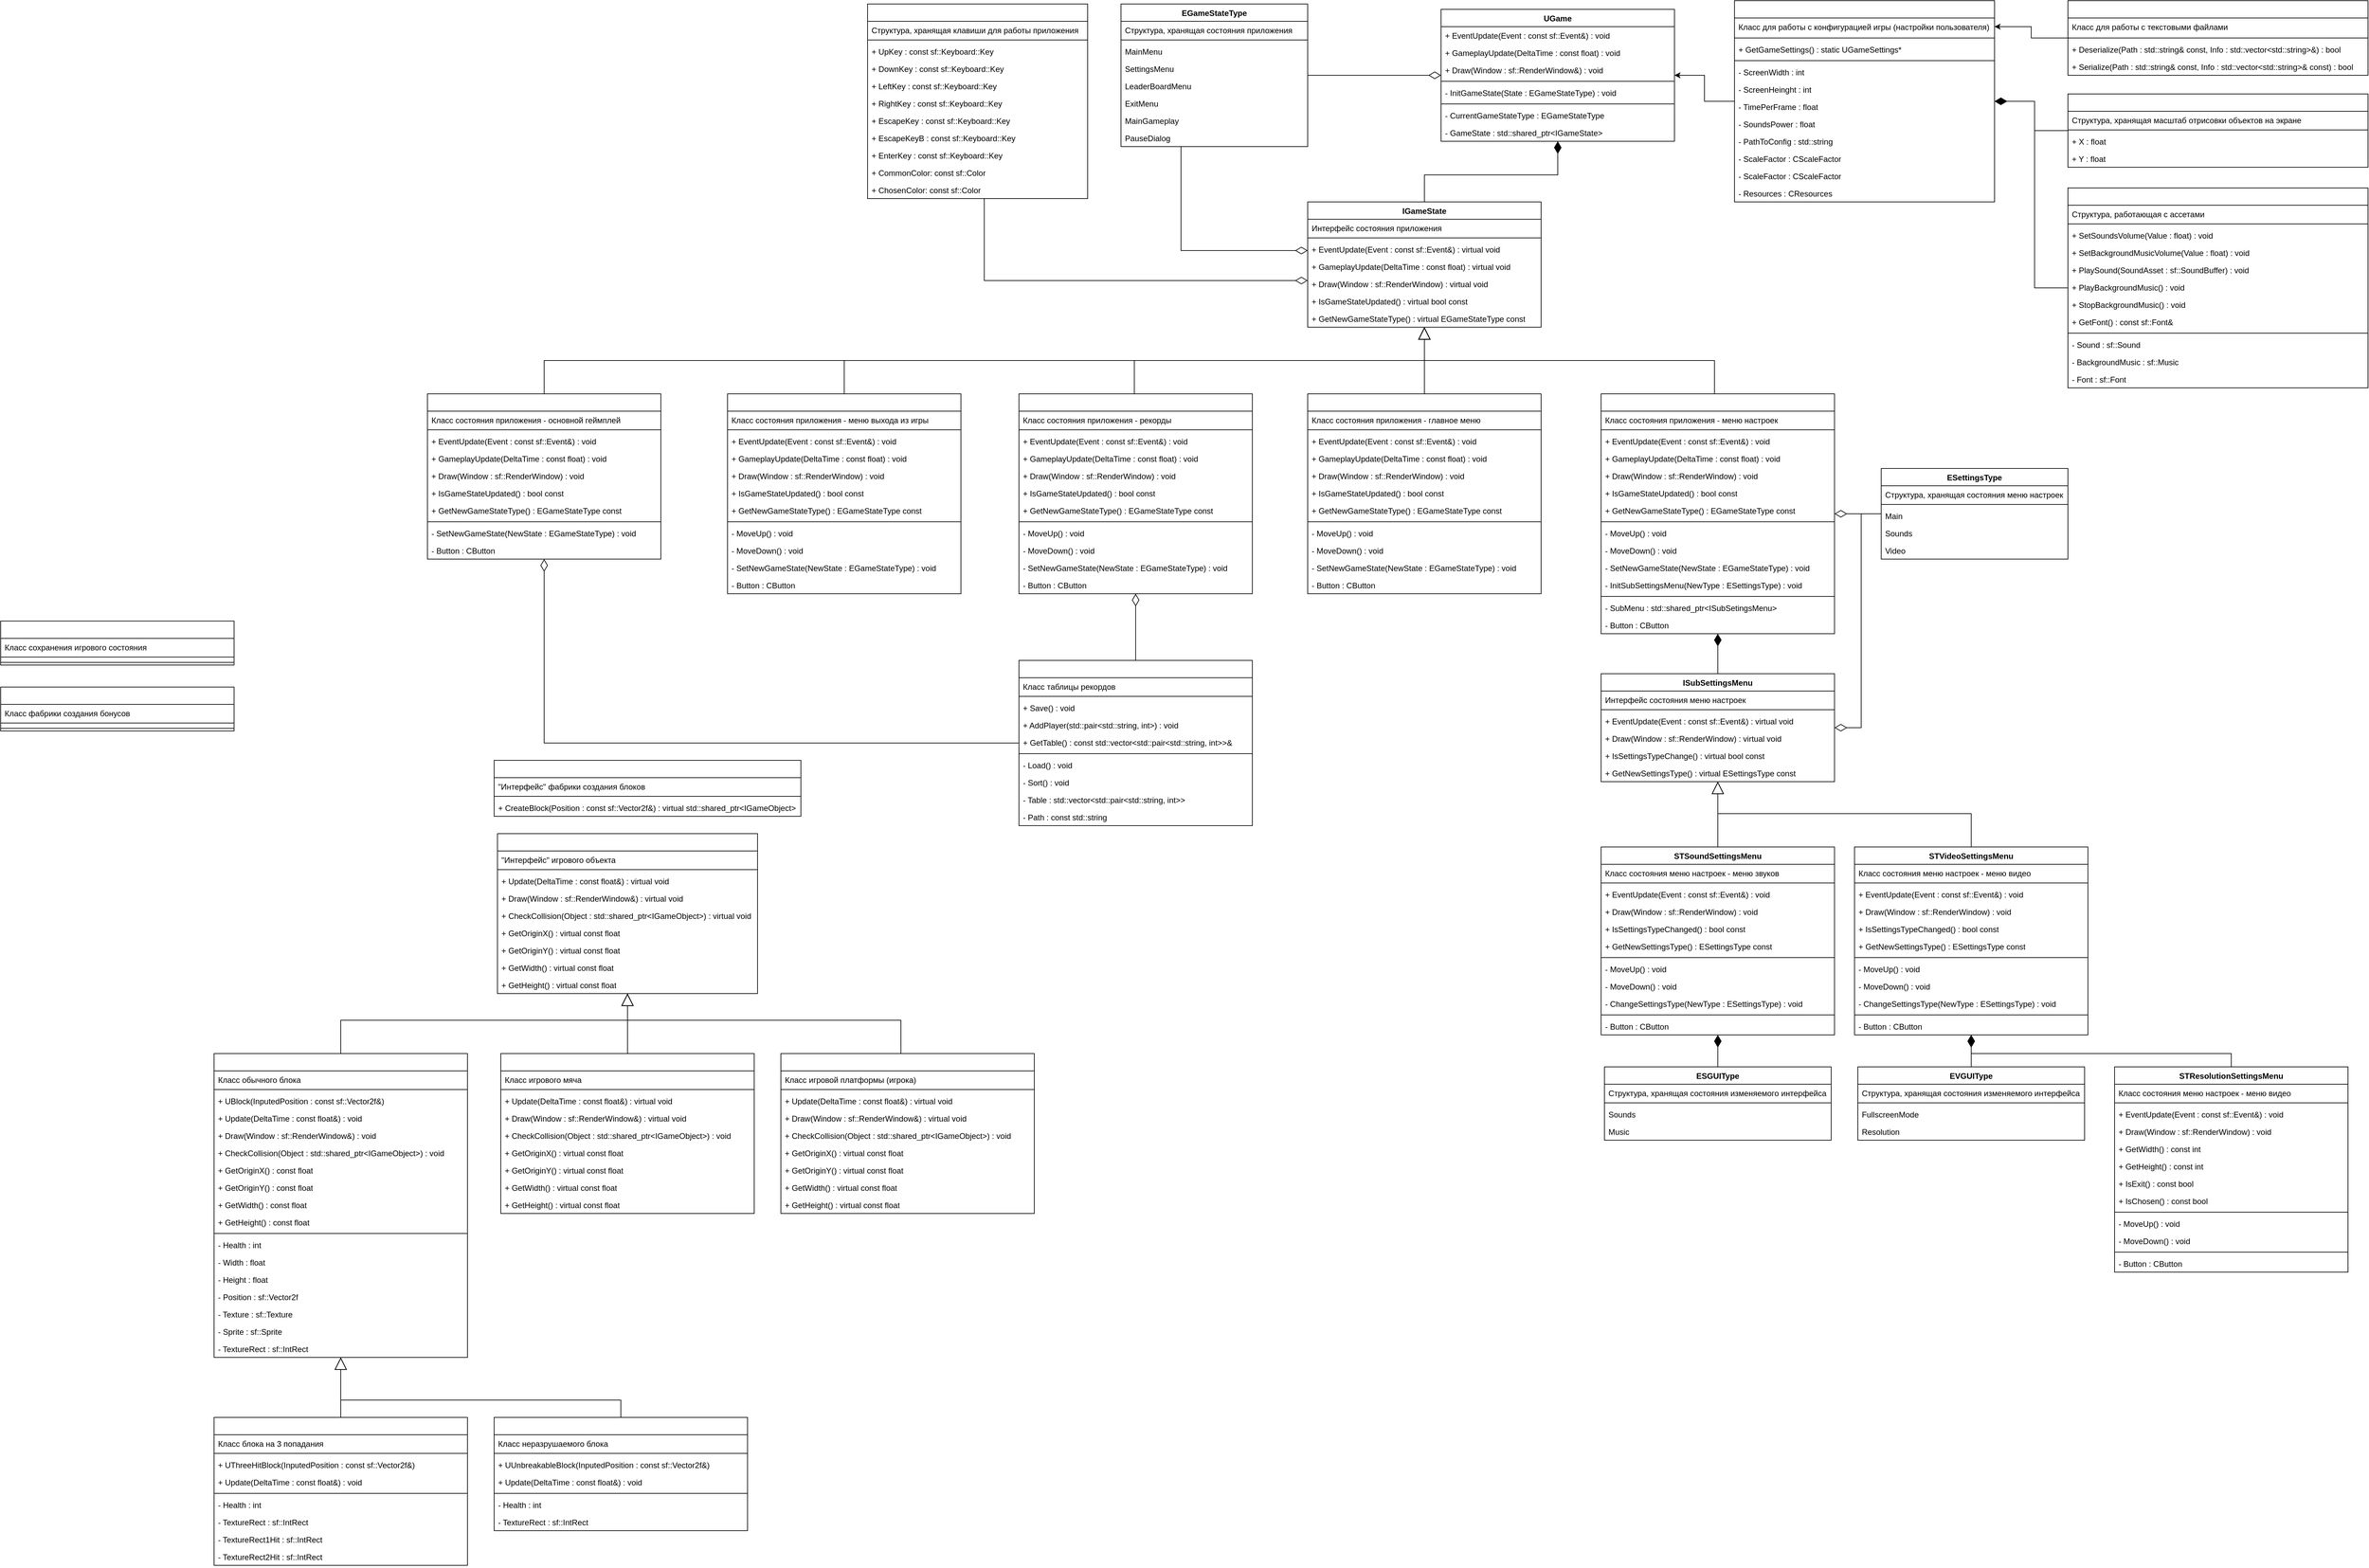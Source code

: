 <mxfile version="24.6.1" type="device">
  <diagram id="C5RBs43oDa-KdzZeNtuy" name="Page-1">
    <mxGraphModel dx="4004" dy="2367" grid="1" gridSize="10" guides="1" tooltips="1" connect="1" arrows="1" fold="1" page="1" pageScale="1" pageWidth="900" pageHeight="1600" math="0" shadow="0">
      <root>
        <mxCell id="WIyWlLk6GJQsqaUBKTNV-0" />
        <mxCell id="WIyWlLk6GJQsqaUBKTNV-1" parent="WIyWlLk6GJQsqaUBKTNV-0" />
        <mxCell id="mIAvJtMPUzI_2ObBkgAI-0" value="UGame" style="swimlane;fontStyle=1;align=center;verticalAlign=top;childLayout=stackLayout;horizontal=1;startSize=26;horizontalStack=0;resizeParent=1;resizeParentMax=0;resizeLast=0;collapsible=1;marginBottom=0;whiteSpace=wrap;html=1;" parent="WIyWlLk6GJQsqaUBKTNV-1" vertex="1">
          <mxGeometry x="220" y="3" width="350" height="198" as="geometry" />
        </mxCell>
        <mxCell id="m5vQ8QybWkRni5qPWguu-1" value="+ EventUpdate(Event : const sf::Event&amp;amp;) : void" style="text;strokeColor=none;fillColor=none;align=left;verticalAlign=top;spacingLeft=4;spacingRight=4;overflow=hidden;rotatable=0;points=[[0,0.5],[1,0.5]];portConstraint=eastwest;whiteSpace=wrap;html=1;" parent="mIAvJtMPUzI_2ObBkgAI-0" vertex="1">
          <mxGeometry y="26" width="350" height="26" as="geometry" />
        </mxCell>
        <mxCell id="m5vQ8QybWkRni5qPWguu-2" value="+ GameplayUpdate(DeltaTime : const float) : void" style="text;strokeColor=none;fillColor=none;align=left;verticalAlign=top;spacingLeft=4;spacingRight=4;overflow=hidden;rotatable=0;points=[[0,0.5],[1,0.5]];portConstraint=eastwest;whiteSpace=wrap;html=1;" parent="mIAvJtMPUzI_2ObBkgAI-0" vertex="1">
          <mxGeometry y="52" width="350" height="26" as="geometry" />
        </mxCell>
        <mxCell id="m5vQ8QybWkRni5qPWguu-21" value="+ Draw(Window : sf::RenderWindow&amp;amp;) : void" style="text;strokeColor=none;fillColor=none;align=left;verticalAlign=top;spacingLeft=4;spacingRight=4;overflow=hidden;rotatable=0;points=[[0,0.5],[1,0.5]];portConstraint=eastwest;whiteSpace=wrap;html=1;" parent="mIAvJtMPUzI_2ObBkgAI-0" vertex="1">
          <mxGeometry y="78" width="350" height="26" as="geometry" />
        </mxCell>
        <mxCell id="m5vQ8QybWkRni5qPWguu-22" value="" style="line;strokeWidth=1;fillColor=none;align=left;verticalAlign=middle;spacingTop=-1;spacingLeft=3;spacingRight=3;rotatable=0;labelPosition=right;points=[];portConstraint=eastwest;strokeColor=inherit;" parent="mIAvJtMPUzI_2ObBkgAI-0" vertex="1">
          <mxGeometry y="104" width="350" height="8" as="geometry" />
        </mxCell>
        <mxCell id="m5vQ8QybWkRni5qPWguu-23" value="- InitGameState(State : EGameStateType) : void" style="text;strokeColor=none;fillColor=none;align=left;verticalAlign=top;spacingLeft=4;spacingRight=4;overflow=hidden;rotatable=0;points=[[0,0.5],[1,0.5]];portConstraint=eastwest;whiteSpace=wrap;html=1;" parent="mIAvJtMPUzI_2ObBkgAI-0" vertex="1">
          <mxGeometry y="112" width="350" height="26" as="geometry" />
        </mxCell>
        <mxCell id="mIAvJtMPUzI_2ObBkgAI-2" value="" style="line;strokeWidth=1;fillColor=none;align=left;verticalAlign=middle;spacingTop=-1;spacingLeft=3;spacingRight=3;rotatable=0;labelPosition=right;points=[];portConstraint=eastwest;strokeColor=inherit;" parent="mIAvJtMPUzI_2ObBkgAI-0" vertex="1">
          <mxGeometry y="138" width="350" height="8" as="geometry" />
        </mxCell>
        <mxCell id="m5vQ8QybWkRni5qPWguu-24" value="- CurrentGameStateType : EGameStateType" style="text;strokeColor=none;fillColor=none;align=left;verticalAlign=top;spacingLeft=4;spacingRight=4;overflow=hidden;rotatable=0;points=[[0,0.5],[1,0.5]];portConstraint=eastwest;whiteSpace=wrap;html=1;" parent="mIAvJtMPUzI_2ObBkgAI-0" vertex="1">
          <mxGeometry y="146" width="350" height="26" as="geometry" />
        </mxCell>
        <mxCell id="QTxpvZjqz-ytvmbU1_I0-3" value="- GameState : std::shared_ptr&amp;lt;IGameState&amp;gt;&amp;nbsp;" style="text;strokeColor=none;fillColor=none;align=left;verticalAlign=top;spacingLeft=4;spacingRight=4;overflow=hidden;rotatable=0;points=[[0,0.5],[1,0.5]];portConstraint=eastwest;whiteSpace=wrap;html=1;" parent="mIAvJtMPUzI_2ObBkgAI-0" vertex="1">
          <mxGeometry y="172" width="350" height="26" as="geometry" />
        </mxCell>
        <mxCell id="QTxpvZjqz-ytvmbU1_I0-2" style="edgeStyle=orthogonalEdgeStyle;rounded=0;orthogonalLoop=1;jettySize=auto;html=1;endArrow=diamondThin;endFill=1;endSize=16;" parent="WIyWlLk6GJQsqaUBKTNV-1" source="QTxpvZjqz-ytvmbU1_I0-0" target="mIAvJtMPUzI_2ObBkgAI-0" edge="1">
          <mxGeometry relative="1" as="geometry" />
        </mxCell>
        <mxCell id="QTxpvZjqz-ytvmbU1_I0-0" value="&lt;span style=&quot;text-align: left;&quot;&gt;IGameState&lt;/span&gt;" style="swimlane;fontStyle=1;align=center;verticalAlign=top;childLayout=stackLayout;horizontal=1;startSize=26;horizontalStack=0;resizeParent=1;resizeParentMax=0;resizeLast=0;collapsible=1;marginBottom=0;whiteSpace=wrap;html=1;" parent="WIyWlLk6GJQsqaUBKTNV-1" vertex="1">
          <mxGeometry x="20" y="292" width="350" height="188" as="geometry" />
        </mxCell>
        <mxCell id="ER4_TQzlBBtjWuCRnng8-41" value="Интерфейс состояния приложения" style="text;strokeColor=none;fillColor=none;align=left;verticalAlign=top;spacingLeft=4;spacingRight=4;overflow=hidden;rotatable=0;points=[[0,0.5],[1,0.5]];portConstraint=eastwest;whiteSpace=wrap;html=1;" parent="QTxpvZjqz-ytvmbU1_I0-0" vertex="1">
          <mxGeometry y="26" width="350" height="24" as="geometry" />
        </mxCell>
        <mxCell id="ER4_TQzlBBtjWuCRnng8-43" value="" style="line;strokeWidth=1;fillColor=none;align=left;verticalAlign=middle;spacingTop=-1;spacingLeft=3;spacingRight=3;rotatable=0;labelPosition=right;points=[];portConstraint=eastwest;strokeColor=inherit;" parent="QTxpvZjqz-ytvmbU1_I0-0" vertex="1">
          <mxGeometry y="50" width="350" height="8" as="geometry" />
        </mxCell>
        <mxCell id="QTxpvZjqz-ytvmbU1_I0-4" value="+ EventUpdate(Event : const sf::Event&amp;amp;) : virtual void" style="text;strokeColor=none;fillColor=none;align=left;verticalAlign=top;spacingLeft=4;spacingRight=4;overflow=hidden;rotatable=0;points=[[0,0.5],[1,0.5]];portConstraint=eastwest;whiteSpace=wrap;html=1;" parent="QTxpvZjqz-ytvmbU1_I0-0" vertex="1">
          <mxGeometry y="58" width="350" height="26" as="geometry" />
        </mxCell>
        <mxCell id="QTxpvZjqz-ytvmbU1_I0-6" value="+ GameplayUpdate(DeltaTime : const float) : virtual void" style="text;strokeColor=none;fillColor=none;align=left;verticalAlign=top;spacingLeft=4;spacingRight=4;overflow=hidden;rotatable=0;points=[[0,0.5],[1,0.5]];portConstraint=eastwest;whiteSpace=wrap;html=1;" parent="QTxpvZjqz-ytvmbU1_I0-0" vertex="1">
          <mxGeometry y="84" width="350" height="26" as="geometry" />
        </mxCell>
        <mxCell id="QTxpvZjqz-ytvmbU1_I0-5" value="+ Draw(Window : sf::RenderWindow) : virtual void" style="text;strokeColor=none;fillColor=none;align=left;verticalAlign=top;spacingLeft=4;spacingRight=4;overflow=hidden;rotatable=0;points=[[0,0.5],[1,0.5]];portConstraint=eastwest;whiteSpace=wrap;html=1;" parent="QTxpvZjqz-ytvmbU1_I0-0" vertex="1">
          <mxGeometry y="110" width="350" height="26" as="geometry" />
        </mxCell>
        <mxCell id="QTxpvZjqz-ytvmbU1_I0-1" value="+ IsGameStateUpdated() : virtual bool const" style="text;strokeColor=none;fillColor=none;align=left;verticalAlign=top;spacingLeft=4;spacingRight=4;overflow=hidden;rotatable=0;points=[[0,0.5],[1,0.5]];portConstraint=eastwest;whiteSpace=wrap;html=1;" parent="QTxpvZjqz-ytvmbU1_I0-0" vertex="1">
          <mxGeometry y="136" width="350" height="26" as="geometry" />
        </mxCell>
        <mxCell id="m5vQ8QybWkRni5qPWguu-25" value="+ GetNewGameStateType() : virtual EGameStateType const" style="text;strokeColor=none;fillColor=none;align=left;verticalAlign=top;spacingLeft=4;spacingRight=4;overflow=hidden;rotatable=0;points=[[0,0.5],[1,0.5]];portConstraint=eastwest;whiteSpace=wrap;html=1;" parent="QTxpvZjqz-ytvmbU1_I0-0" vertex="1">
          <mxGeometry y="162" width="350" height="26" as="geometry" />
        </mxCell>
        <mxCell id="QTxpvZjqz-ytvmbU1_I0-12" style="edgeStyle=orthogonalEdgeStyle;rounded=0;orthogonalLoop=1;jettySize=auto;html=1;endArrow=block;endFill=0;endSize=16;" parent="WIyWlLk6GJQsqaUBKTNV-1" source="QTxpvZjqz-ytvmbU1_I0-7" target="QTxpvZjqz-ytvmbU1_I0-0" edge="1">
          <mxGeometry relative="1" as="geometry" />
        </mxCell>
        <mxCell id="QTxpvZjqz-ytvmbU1_I0-7" value="&lt;div style=&quot;text-align: left;&quot;&gt;&lt;span style=&quot;background-color: transparent;&quot;&gt;&lt;font color=&quot;#ffffff&quot;&gt;SMainMenu&lt;/font&gt;&lt;/span&gt;&lt;/div&gt;" style="swimlane;fontStyle=1;align=center;verticalAlign=top;childLayout=stackLayout;horizontal=1;startSize=26;horizontalStack=0;resizeParent=1;resizeParentMax=0;resizeLast=0;collapsible=1;marginBottom=0;whiteSpace=wrap;html=1;" parent="WIyWlLk6GJQsqaUBKTNV-1" vertex="1">
          <mxGeometry x="20" y="580" width="350" height="300" as="geometry" />
        </mxCell>
        <mxCell id="ER4_TQzlBBtjWuCRnng8-38" value="Класс состояния приложения - главное меню" style="text;strokeColor=none;fillColor=none;align=left;verticalAlign=top;spacingLeft=4;spacingRight=4;overflow=hidden;rotatable=0;points=[[0,0.5],[1,0.5]];portConstraint=eastwest;whiteSpace=wrap;html=1;" parent="QTxpvZjqz-ytvmbU1_I0-7" vertex="1">
          <mxGeometry y="26" width="350" height="24" as="geometry" />
        </mxCell>
        <mxCell id="ER4_TQzlBBtjWuCRnng8-39" value="" style="line;strokeWidth=1;fillColor=none;align=left;verticalAlign=middle;spacingTop=-1;spacingLeft=3;spacingRight=3;rotatable=0;labelPosition=right;points=[];portConstraint=eastwest;strokeColor=inherit;" parent="QTxpvZjqz-ytvmbU1_I0-7" vertex="1">
          <mxGeometry y="50" width="350" height="8" as="geometry" />
        </mxCell>
        <mxCell id="JqRzERHz9oreEXGYu_Tv-0" value="+ EventUpdate(Event : const sf::Event&amp;amp;) : void" style="text;strokeColor=none;fillColor=none;align=left;verticalAlign=top;spacingLeft=4;spacingRight=4;overflow=hidden;rotatable=0;points=[[0,0.5],[1,0.5]];portConstraint=eastwest;whiteSpace=wrap;html=1;" parent="QTxpvZjqz-ytvmbU1_I0-7" vertex="1">
          <mxGeometry y="58" width="350" height="26" as="geometry" />
        </mxCell>
        <mxCell id="JqRzERHz9oreEXGYu_Tv-1" value="+ GameplayUpdate(DeltaTime : const float) : void" style="text;strokeColor=none;fillColor=none;align=left;verticalAlign=top;spacingLeft=4;spacingRight=4;overflow=hidden;rotatable=0;points=[[0,0.5],[1,0.5]];portConstraint=eastwest;whiteSpace=wrap;html=1;" parent="QTxpvZjqz-ytvmbU1_I0-7" vertex="1">
          <mxGeometry y="84" width="350" height="26" as="geometry" />
        </mxCell>
        <mxCell id="JqRzERHz9oreEXGYu_Tv-2" value="+ Draw(Window : sf::RenderWindow) : void" style="text;strokeColor=none;fillColor=none;align=left;verticalAlign=top;spacingLeft=4;spacingRight=4;overflow=hidden;rotatable=0;points=[[0,0.5],[1,0.5]];portConstraint=eastwest;whiteSpace=wrap;html=1;" parent="QTxpvZjqz-ytvmbU1_I0-7" vertex="1">
          <mxGeometry y="110" width="350" height="26" as="geometry" />
        </mxCell>
        <mxCell id="JqRzERHz9oreEXGYu_Tv-3" value="+ IsGameStateUpdated() : bool const" style="text;strokeColor=none;fillColor=none;align=left;verticalAlign=top;spacingLeft=4;spacingRight=4;overflow=hidden;rotatable=0;points=[[0,0.5],[1,0.5]];portConstraint=eastwest;whiteSpace=wrap;html=1;" parent="QTxpvZjqz-ytvmbU1_I0-7" vertex="1">
          <mxGeometry y="136" width="350" height="26" as="geometry" />
        </mxCell>
        <mxCell id="JqRzERHz9oreEXGYu_Tv-4" value="+ GetNewGameStateType() : EGameStateType const" style="text;strokeColor=none;fillColor=none;align=left;verticalAlign=top;spacingLeft=4;spacingRight=4;overflow=hidden;rotatable=0;points=[[0,0.5],[1,0.5]];portConstraint=eastwest;whiteSpace=wrap;html=1;" parent="QTxpvZjqz-ytvmbU1_I0-7" vertex="1">
          <mxGeometry y="162" width="350" height="26" as="geometry" />
        </mxCell>
        <mxCell id="JqRzERHz9oreEXGYu_Tv-5" value="" style="line;strokeWidth=1;fillColor=none;align=left;verticalAlign=middle;spacingTop=-1;spacingLeft=3;spacingRight=3;rotatable=0;labelPosition=right;points=[];portConstraint=eastwest;strokeColor=inherit;" parent="QTxpvZjqz-ytvmbU1_I0-7" vertex="1">
          <mxGeometry y="188" width="350" height="8" as="geometry" />
        </mxCell>
        <mxCell id="JqRzERHz9oreEXGYu_Tv-6" value="- MoveUp() : void" style="text;strokeColor=none;fillColor=none;align=left;verticalAlign=top;spacingLeft=4;spacingRight=4;overflow=hidden;rotatable=0;points=[[0,0.5],[1,0.5]];portConstraint=eastwest;whiteSpace=wrap;html=1;" parent="QTxpvZjqz-ytvmbU1_I0-7" vertex="1">
          <mxGeometry y="196" width="350" height="26" as="geometry" />
        </mxCell>
        <mxCell id="JqRzERHz9oreEXGYu_Tv-7" value="- MoveDown() : void" style="text;strokeColor=none;fillColor=none;align=left;verticalAlign=top;spacingLeft=4;spacingRight=4;overflow=hidden;rotatable=0;points=[[0,0.5],[1,0.5]];portConstraint=eastwest;whiteSpace=wrap;html=1;" parent="QTxpvZjqz-ytvmbU1_I0-7" vertex="1">
          <mxGeometry y="222" width="350" height="26" as="geometry" />
        </mxCell>
        <mxCell id="JqRzERHz9oreEXGYu_Tv-8" value="- SetNewGameState(NewState : EGameStateType) : void" style="text;strokeColor=none;fillColor=none;align=left;verticalAlign=top;spacingLeft=4;spacingRight=4;overflow=hidden;rotatable=0;points=[[0,0.5],[1,0.5]];portConstraint=eastwest;whiteSpace=wrap;html=1;" parent="QTxpvZjqz-ytvmbU1_I0-7" vertex="1">
          <mxGeometry y="248" width="350" height="26" as="geometry" />
        </mxCell>
        <mxCell id="JhbphE8QyhNqGUzTcBjg-22" value="- Button : CButton" style="text;strokeColor=none;fillColor=none;align=left;verticalAlign=top;spacingLeft=4;spacingRight=4;overflow=hidden;rotatable=0;points=[[0,0.5],[1,0.5]];portConstraint=eastwest;whiteSpace=wrap;html=1;" parent="QTxpvZjqz-ytvmbU1_I0-7" vertex="1">
          <mxGeometry y="274" width="350" height="26" as="geometry" />
        </mxCell>
        <mxCell id="3M1sRWofm5z4MfsuXt5v-2" style="edgeStyle=orthogonalEdgeStyle;rounded=0;orthogonalLoop=1;jettySize=auto;html=1;" parent="WIyWlLk6GJQsqaUBKTNV-1" source="3M1sRWofm5z4MfsuXt5v-0" target="mIAvJtMPUzI_2ObBkgAI-0" edge="1">
          <mxGeometry relative="1" as="geometry" />
        </mxCell>
        <mxCell id="3M1sRWofm5z4MfsuXt5v-0" value="&lt;div style=&quot;text-align: left;&quot;&gt;&lt;span style=&quot;background-color: transparent;&quot;&gt;&lt;font color=&quot;#ffffff&quot;&gt;UGameSettings&lt;/font&gt;&lt;/span&gt;&lt;/div&gt;" style="swimlane;fontStyle=1;align=center;verticalAlign=top;childLayout=stackLayout;horizontal=1;startSize=26;horizontalStack=0;resizeParent=1;resizeParentMax=0;resizeLast=0;collapsible=1;marginBottom=0;whiteSpace=wrap;html=1;" parent="WIyWlLk6GJQsqaUBKTNV-1" vertex="1">
          <mxGeometry x="660" y="-10" width="390" height="302" as="geometry" />
        </mxCell>
        <mxCell id="3M1sRWofm5z4MfsuXt5v-5" value="Класс для работы с конфигурацией игры (настройки пользователя)" style="text;strokeColor=none;fillColor=none;align=left;verticalAlign=top;spacingLeft=4;spacingRight=4;overflow=hidden;rotatable=0;points=[[0,0.5],[1,0.5]];portConstraint=eastwest;whiteSpace=wrap;html=1;" parent="3M1sRWofm5z4MfsuXt5v-0" vertex="1">
          <mxGeometry y="26" width="390" height="26" as="geometry" />
        </mxCell>
        <mxCell id="pU9GOzpuwlTfgGgmMOFW-5" value="" style="line;strokeWidth=1;fillColor=none;align=left;verticalAlign=middle;spacingTop=-1;spacingLeft=3;spacingRight=3;rotatable=0;labelPosition=right;points=[];portConstraint=eastwest;strokeColor=inherit;" parent="3M1sRWofm5z4MfsuXt5v-0" vertex="1">
          <mxGeometry y="52" width="390" height="8" as="geometry" />
        </mxCell>
        <mxCell id="3M1sRWofm5z4MfsuXt5v-1" value="+ GetGameSettings() : static UGameSettings*" style="text;strokeColor=none;fillColor=none;align=left;verticalAlign=top;spacingLeft=4;spacingRight=4;overflow=hidden;rotatable=0;points=[[0,0.5],[1,0.5]];portConstraint=eastwest;whiteSpace=wrap;html=1;" parent="3M1sRWofm5z4MfsuXt5v-0" vertex="1">
          <mxGeometry y="60" width="390" height="26" as="geometry" />
        </mxCell>
        <mxCell id="pU9GOzpuwlTfgGgmMOFW-11" value="" style="line;strokeWidth=1;fillColor=none;align=left;verticalAlign=middle;spacingTop=-1;spacingLeft=3;spacingRight=3;rotatable=0;labelPosition=right;points=[];portConstraint=eastwest;strokeColor=inherit;" parent="3M1sRWofm5z4MfsuXt5v-0" vertex="1">
          <mxGeometry y="86" width="390" height="8" as="geometry" />
        </mxCell>
        <mxCell id="pU9GOzpuwlTfgGgmMOFW-14" value="- ScreenWidth : int" style="text;strokeColor=none;fillColor=none;align=left;verticalAlign=top;spacingLeft=4;spacingRight=4;overflow=hidden;rotatable=0;points=[[0,0.5],[1,0.5]];portConstraint=eastwest;whiteSpace=wrap;html=1;" parent="3M1sRWofm5z4MfsuXt5v-0" vertex="1">
          <mxGeometry y="94" width="390" height="26" as="geometry" />
        </mxCell>
        <mxCell id="pU9GOzpuwlTfgGgmMOFW-15" value="- ScreenHeinght : int" style="text;strokeColor=none;fillColor=none;align=left;verticalAlign=top;spacingLeft=4;spacingRight=4;overflow=hidden;rotatable=0;points=[[0,0.5],[1,0.5]];portConstraint=eastwest;whiteSpace=wrap;html=1;" parent="3M1sRWofm5z4MfsuXt5v-0" vertex="1">
          <mxGeometry y="120" width="390" height="26" as="geometry" />
        </mxCell>
        <mxCell id="pU9GOzpuwlTfgGgmMOFW-16" value="- TimePerFrame : float" style="text;strokeColor=none;fillColor=none;align=left;verticalAlign=top;spacingLeft=4;spacingRight=4;overflow=hidden;rotatable=0;points=[[0,0.5],[1,0.5]];portConstraint=eastwest;whiteSpace=wrap;html=1;" parent="3M1sRWofm5z4MfsuXt5v-0" vertex="1">
          <mxGeometry y="146" width="390" height="26" as="geometry" />
        </mxCell>
        <mxCell id="pU9GOzpuwlTfgGgmMOFW-13" value="- SoundsPower : float" style="text;strokeColor=none;fillColor=none;align=left;verticalAlign=top;spacingLeft=4;spacingRight=4;overflow=hidden;rotatable=0;points=[[0,0.5],[1,0.5]];portConstraint=eastwest;whiteSpace=wrap;html=1;" parent="3M1sRWofm5z4MfsuXt5v-0" vertex="1">
          <mxGeometry y="172" width="390" height="26" as="geometry" />
        </mxCell>
        <mxCell id="pU9GOzpuwlTfgGgmMOFW-17" value="- PathToConfig : std::string" style="text;strokeColor=none;fillColor=none;align=left;verticalAlign=top;spacingLeft=4;spacingRight=4;overflow=hidden;rotatable=0;points=[[0,0.5],[1,0.5]];portConstraint=eastwest;whiteSpace=wrap;html=1;" parent="3M1sRWofm5z4MfsuXt5v-0" vertex="1">
          <mxGeometry y="198" width="390" height="26" as="geometry" />
        </mxCell>
        <mxCell id="pU9GOzpuwlTfgGgmMOFW-12" value="- ScaleFactor : CScaleFactor" style="text;strokeColor=none;fillColor=none;align=left;verticalAlign=top;spacingLeft=4;spacingRight=4;overflow=hidden;rotatable=0;points=[[0,0.5],[1,0.5]];portConstraint=eastwest;whiteSpace=wrap;html=1;" parent="3M1sRWofm5z4MfsuXt5v-0" vertex="1">
          <mxGeometry y="224" width="390" height="26" as="geometry" />
        </mxCell>
        <mxCell id="PB9UNWaJ4YtpC0oOlOba-7" value="- ScaleFactor : CScaleFactor" style="text;strokeColor=none;fillColor=none;align=left;verticalAlign=top;spacingLeft=4;spacingRight=4;overflow=hidden;rotatable=0;points=[[0,0.5],[1,0.5]];portConstraint=eastwest;whiteSpace=wrap;html=1;" parent="3M1sRWofm5z4MfsuXt5v-0" vertex="1">
          <mxGeometry y="250" width="390" height="26" as="geometry" />
        </mxCell>
        <mxCell id="mIAvJtMPUzI_2ObBkgAI-3" value="- Resources : СResources" style="text;strokeColor=none;fillColor=none;align=left;verticalAlign=top;spacingLeft=4;spacingRight=4;overflow=hidden;rotatable=0;points=[[0,0.5],[1,0.5]];portConstraint=eastwest;whiteSpace=wrap;html=1;" parent="3M1sRWofm5z4MfsuXt5v-0" vertex="1">
          <mxGeometry y="276" width="390" height="26" as="geometry" />
        </mxCell>
        <mxCell id="pU9GOzpuwlTfgGgmMOFW-19" style="edgeStyle=orthogonalEdgeStyle;rounded=0;orthogonalLoop=1;jettySize=auto;html=1;entryX=1;entryY=0.5;entryDx=0;entryDy=0;" parent="WIyWlLk6GJQsqaUBKTNV-1" source="3M1sRWofm5z4MfsuXt5v-6" target="3M1sRWofm5z4MfsuXt5v-5" edge="1">
          <mxGeometry relative="1" as="geometry" />
        </mxCell>
        <mxCell id="3M1sRWofm5z4MfsuXt5v-6" value="&lt;div style=&quot;text-align: left;&quot;&gt;&lt;span style=&quot;background-color: transparent;&quot;&gt;&lt;font color=&quot;#ffffff&quot;&gt;UFileSystem&lt;/font&gt;&lt;/span&gt;&lt;/div&gt;" style="swimlane;fontStyle=1;align=center;verticalAlign=top;childLayout=stackLayout;horizontal=1;startSize=26;horizontalStack=0;resizeParent=1;resizeParentMax=0;resizeLast=0;collapsible=1;marginBottom=0;whiteSpace=wrap;html=1;" parent="WIyWlLk6GJQsqaUBKTNV-1" vertex="1">
          <mxGeometry x="1160" y="-10" width="450" height="112" as="geometry" />
        </mxCell>
        <mxCell id="3M1sRWofm5z4MfsuXt5v-7" value="Класс для работы с текстовыми файлами" style="text;strokeColor=none;fillColor=none;align=left;verticalAlign=top;spacingLeft=4;spacingRight=4;overflow=hidden;rotatable=0;points=[[0,0.5],[1,0.5]];portConstraint=eastwest;whiteSpace=wrap;html=1;" parent="3M1sRWofm5z4MfsuXt5v-6" vertex="1">
          <mxGeometry y="26" width="450" height="26" as="geometry" />
        </mxCell>
        <mxCell id="pU9GOzpuwlTfgGgmMOFW-6" value="" style="line;strokeWidth=1;fillColor=none;align=left;verticalAlign=middle;spacingTop=-1;spacingLeft=3;spacingRight=3;rotatable=0;labelPosition=right;points=[];portConstraint=eastwest;strokeColor=inherit;" parent="3M1sRWofm5z4MfsuXt5v-6" vertex="1">
          <mxGeometry y="52" width="450" height="8" as="geometry" />
        </mxCell>
        <mxCell id="3M1sRWofm5z4MfsuXt5v-8" value="+ Deserialize(Path : std::string&amp;amp; const, Info : std::vector&amp;lt;std::string&amp;gt;&amp;amp;) : bool" style="text;strokeColor=none;fillColor=none;align=left;verticalAlign=top;spacingLeft=4;spacingRight=4;overflow=hidden;rotatable=0;points=[[0,0.5],[1,0.5]];portConstraint=eastwest;whiteSpace=wrap;html=1;" parent="3M1sRWofm5z4MfsuXt5v-6" vertex="1">
          <mxGeometry y="60" width="450" height="26" as="geometry" />
        </mxCell>
        <mxCell id="pU9GOzpuwlTfgGgmMOFW-8" value="+ Serialize(Path : std::string&amp;amp; const, Info : std::vector&amp;lt;std::string&amp;gt;&amp;amp; const) : bool" style="text;strokeColor=none;fillColor=none;align=left;verticalAlign=top;spacingLeft=4;spacingRight=4;overflow=hidden;rotatable=0;points=[[0,0.5],[1,0.5]];portConstraint=eastwest;whiteSpace=wrap;html=1;" parent="3M1sRWofm5z4MfsuXt5v-6" vertex="1">
          <mxGeometry y="86" width="450" height="26" as="geometry" />
        </mxCell>
        <mxCell id="PB9UNWaJ4YtpC0oOlOba-8" style="edgeStyle=orthogonalEdgeStyle;rounded=0;orthogonalLoop=1;jettySize=auto;html=1;endSize=16;endArrow=diamondThin;endFill=1;" parent="WIyWlLk6GJQsqaUBKTNV-1" source="pU9GOzpuwlTfgGgmMOFW-0" target="3M1sRWofm5z4MfsuXt5v-0" edge="1">
          <mxGeometry relative="1" as="geometry" />
        </mxCell>
        <mxCell id="pU9GOzpuwlTfgGgmMOFW-0" value="&lt;div style=&quot;text-align: left;&quot;&gt;&lt;span style=&quot;background-color: transparent;&quot;&gt;&lt;font color=&quot;#ffffff&quot;&gt;CScaleFactor&lt;/font&gt;&lt;/span&gt;&lt;/div&gt;" style="swimlane;fontStyle=1;align=center;verticalAlign=top;childLayout=stackLayout;horizontal=1;startSize=26;horizontalStack=0;resizeParent=1;resizeParentMax=0;resizeLast=0;collapsible=1;marginBottom=0;whiteSpace=wrap;html=1;" parent="WIyWlLk6GJQsqaUBKTNV-1" vertex="1">
          <mxGeometry x="1160" y="130" width="450" height="110" as="geometry" />
        </mxCell>
        <mxCell id="pU9GOzpuwlTfgGgmMOFW-1" value="Структура, хранящая масштаб отрисовки объектов на экране" style="text;strokeColor=none;fillColor=none;align=left;verticalAlign=top;spacingLeft=4;spacingRight=4;overflow=hidden;rotatable=0;points=[[0,0.5],[1,0.5]];portConstraint=eastwest;whiteSpace=wrap;html=1;" parent="pU9GOzpuwlTfgGgmMOFW-0" vertex="1">
          <mxGeometry y="26" width="450" height="24" as="geometry" />
        </mxCell>
        <mxCell id="pU9GOzpuwlTfgGgmMOFW-7" value="" style="line;strokeWidth=1;fillColor=none;align=left;verticalAlign=middle;spacingTop=-1;spacingLeft=3;spacingRight=3;rotatable=0;labelPosition=right;points=[];portConstraint=eastwest;strokeColor=inherit;" parent="pU9GOzpuwlTfgGgmMOFW-0" vertex="1">
          <mxGeometry y="50" width="450" height="8" as="geometry" />
        </mxCell>
        <mxCell id="pU9GOzpuwlTfgGgmMOFW-2" value="+ X : float" style="text;strokeColor=none;fillColor=none;align=left;verticalAlign=top;spacingLeft=4;spacingRight=4;overflow=hidden;rotatable=0;points=[[0,0.5],[1,0.5]];portConstraint=eastwest;whiteSpace=wrap;html=1;" parent="pU9GOzpuwlTfgGgmMOFW-0" vertex="1">
          <mxGeometry y="58" width="450" height="26" as="geometry" />
        </mxCell>
        <mxCell id="pU9GOzpuwlTfgGgmMOFW-3" value="+ Y : float" style="text;strokeColor=none;fillColor=none;align=left;verticalAlign=top;spacingLeft=4;spacingRight=4;overflow=hidden;rotatable=0;points=[[0,0.5],[1,0.5]];portConstraint=eastwest;whiteSpace=wrap;html=1;" parent="pU9GOzpuwlTfgGgmMOFW-0" vertex="1">
          <mxGeometry y="84" width="450" height="26" as="geometry" />
        </mxCell>
        <mxCell id="PB9UNWaJ4YtpC0oOlOba-9" style="edgeStyle=orthogonalEdgeStyle;rounded=0;orthogonalLoop=1;jettySize=auto;html=1;endArrow=diamondThin;endFill=1;endSize=16;" parent="WIyWlLk6GJQsqaUBKTNV-1" source="PB9UNWaJ4YtpC0oOlOba-1" target="3M1sRWofm5z4MfsuXt5v-0" edge="1">
          <mxGeometry relative="1" as="geometry" />
        </mxCell>
        <mxCell id="PB9UNWaJ4YtpC0oOlOba-1" value="&lt;div style=&quot;text-align: left;&quot;&gt;&lt;span style=&quot;background-color: transparent;&quot;&gt;&lt;font color=&quot;#ffffff&quot;&gt;CResources&lt;/font&gt;&lt;/span&gt;&lt;/div&gt;" style="swimlane;fontStyle=1;align=center;verticalAlign=top;childLayout=stackLayout;horizontal=1;startSize=26;horizontalStack=0;resizeParent=1;resizeParentMax=0;resizeLast=0;collapsible=1;marginBottom=0;whiteSpace=wrap;html=1;" parent="WIyWlLk6GJQsqaUBKTNV-1" vertex="1">
          <mxGeometry x="1160" y="271" width="450" height="300" as="geometry" />
        </mxCell>
        <mxCell id="PB9UNWaJ4YtpC0oOlOba-2" value="Структура, работающая с ассетами" style="text;strokeColor=none;fillColor=none;align=left;verticalAlign=top;spacingLeft=4;spacingRight=4;overflow=hidden;rotatable=0;points=[[0,0.5],[1,0.5]];portConstraint=eastwest;whiteSpace=wrap;html=1;" parent="PB9UNWaJ4YtpC0oOlOba-1" vertex="1">
          <mxGeometry y="26" width="450" height="24" as="geometry" />
        </mxCell>
        <mxCell id="PB9UNWaJ4YtpC0oOlOba-3" value="" style="line;strokeWidth=1;fillColor=none;align=left;verticalAlign=middle;spacingTop=-1;spacingLeft=3;spacingRight=3;rotatable=0;labelPosition=right;points=[];portConstraint=eastwest;strokeColor=inherit;" parent="PB9UNWaJ4YtpC0oOlOba-1" vertex="1">
          <mxGeometry y="50" width="450" height="8" as="geometry" />
        </mxCell>
        <mxCell id="m5vQ8QybWkRni5qPWguu-17" value="+ SetSoundsVolume(Value : float) : void" style="text;strokeColor=none;fillColor=none;align=left;verticalAlign=top;spacingLeft=4;spacingRight=4;overflow=hidden;rotatable=0;points=[[0,0.5],[1,0.5]];portConstraint=eastwest;whiteSpace=wrap;html=1;" parent="PB9UNWaJ4YtpC0oOlOba-1" vertex="1">
          <mxGeometry y="58" width="450" height="26" as="geometry" />
        </mxCell>
        <mxCell id="m5vQ8QybWkRni5qPWguu-18" value="+ SetBackgroundMusicVolume(Value : float) : void" style="text;strokeColor=none;fillColor=none;align=left;verticalAlign=top;spacingLeft=4;spacingRight=4;overflow=hidden;rotatable=0;points=[[0,0.5],[1,0.5]];portConstraint=eastwest;whiteSpace=wrap;html=1;" parent="PB9UNWaJ4YtpC0oOlOba-1" vertex="1">
          <mxGeometry y="84" width="450" height="26" as="geometry" />
        </mxCell>
        <mxCell id="PB9UNWaJ4YtpC0oOlOba-10" value="+ PlaySound(SoundAsset : sf::SoundBuffer) : void" style="text;strokeColor=none;fillColor=none;align=left;verticalAlign=top;spacingLeft=4;spacingRight=4;overflow=hidden;rotatable=0;points=[[0,0.5],[1,0.5]];portConstraint=eastwest;whiteSpace=wrap;html=1;" parent="PB9UNWaJ4YtpC0oOlOba-1" vertex="1">
          <mxGeometry y="110" width="450" height="26" as="geometry" />
        </mxCell>
        <mxCell id="PB9UNWaJ4YtpC0oOlOba-12" value="+ PlayBackgroundMusic() : void&amp;nbsp;" style="text;strokeColor=none;fillColor=none;align=left;verticalAlign=top;spacingLeft=4;spacingRight=4;overflow=hidden;rotatable=0;points=[[0,0.5],[1,0.5]];portConstraint=eastwest;whiteSpace=wrap;html=1;" parent="PB9UNWaJ4YtpC0oOlOba-1" vertex="1">
          <mxGeometry y="136" width="450" height="26" as="geometry" />
        </mxCell>
        <mxCell id="m5vQ8QybWkRni5qPWguu-20" value="+ StopBackgroundMusic() : void&amp;nbsp;" style="text;strokeColor=none;fillColor=none;align=left;verticalAlign=top;spacingLeft=4;spacingRight=4;overflow=hidden;rotatable=0;points=[[0,0.5],[1,0.5]];portConstraint=eastwest;whiteSpace=wrap;html=1;" parent="PB9UNWaJ4YtpC0oOlOba-1" vertex="1">
          <mxGeometry y="162" width="450" height="26" as="geometry" />
        </mxCell>
        <mxCell id="m5vQ8QybWkRni5qPWguu-19" value="+ GetFont() : const sf::Font&amp;amp;&amp;nbsp;" style="text;strokeColor=none;fillColor=none;align=left;verticalAlign=top;spacingLeft=4;spacingRight=4;overflow=hidden;rotatable=0;points=[[0,0.5],[1,0.5]];portConstraint=eastwest;whiteSpace=wrap;html=1;" parent="PB9UNWaJ4YtpC0oOlOba-1" vertex="1">
          <mxGeometry y="188" width="450" height="26" as="geometry" />
        </mxCell>
        <mxCell id="PB9UNWaJ4YtpC0oOlOba-11" value="" style="line;strokeWidth=1;fillColor=none;align=left;verticalAlign=middle;spacingTop=-1;spacingLeft=3;spacingRight=3;rotatable=0;labelPosition=right;points=[];portConstraint=eastwest;strokeColor=inherit;" parent="PB9UNWaJ4YtpC0oOlOba-1" vertex="1">
          <mxGeometry y="214" width="450" height="8" as="geometry" />
        </mxCell>
        <mxCell id="PB9UNWaJ4YtpC0oOlOba-4" value="- Sound : sf::Sound" style="text;strokeColor=none;fillColor=none;align=left;verticalAlign=top;spacingLeft=4;spacingRight=4;overflow=hidden;rotatable=0;points=[[0,0.5],[1,0.5]];portConstraint=eastwest;whiteSpace=wrap;html=1;" parent="PB9UNWaJ4YtpC0oOlOba-1" vertex="1">
          <mxGeometry y="222" width="450" height="26" as="geometry" />
        </mxCell>
        <mxCell id="m5vQ8QybWkRni5qPWguu-16" value="- BackgroundMusic : sf::Music" style="text;strokeColor=none;fillColor=none;align=left;verticalAlign=top;spacingLeft=4;spacingRight=4;overflow=hidden;rotatable=0;points=[[0,0.5],[1,0.5]];portConstraint=eastwest;whiteSpace=wrap;html=1;" parent="PB9UNWaJ4YtpC0oOlOba-1" vertex="1">
          <mxGeometry y="248" width="450" height="26" as="geometry" />
        </mxCell>
        <mxCell id="PB9UNWaJ4YtpC0oOlOba-5" value="- Font : sf::Font" style="text;strokeColor=none;fillColor=none;align=left;verticalAlign=top;spacingLeft=4;spacingRight=4;overflow=hidden;rotatable=0;points=[[0,0.5],[1,0.5]];portConstraint=eastwest;whiteSpace=wrap;html=1;" parent="PB9UNWaJ4YtpC0oOlOba-1" vertex="1">
          <mxGeometry y="274" width="450" height="26" as="geometry" />
        </mxCell>
        <mxCell id="m5vQ8QybWkRni5qPWguu-14" style="edgeStyle=orthogonalEdgeStyle;rounded=0;orthogonalLoop=1;jettySize=auto;html=1;endArrow=diamondThin;endFill=0;endSize=16;" parent="WIyWlLk6GJQsqaUBKTNV-1" source="m5vQ8QybWkRni5qPWguu-3" target="mIAvJtMPUzI_2ObBkgAI-0" edge="1">
          <mxGeometry relative="1" as="geometry" />
        </mxCell>
        <mxCell id="m5vQ8QybWkRni5qPWguu-15" style="edgeStyle=orthogonalEdgeStyle;rounded=0;orthogonalLoop=1;jettySize=auto;html=1;endArrow=diamondThin;endFill=0;endSize=16;" parent="WIyWlLk6GJQsqaUBKTNV-1" source="m5vQ8QybWkRni5qPWguu-3" target="QTxpvZjqz-ytvmbU1_I0-0" edge="1">
          <mxGeometry relative="1" as="geometry">
            <Array as="points">
              <mxPoint x="-170" y="365" />
            </Array>
          </mxGeometry>
        </mxCell>
        <mxCell id="m5vQ8QybWkRni5qPWguu-3" value="&lt;span style=&quot;text-align: left;&quot;&gt;EGameStateType&lt;/span&gt;" style="swimlane;fontStyle=1;align=center;verticalAlign=top;childLayout=stackLayout;horizontal=1;startSize=26;horizontalStack=0;resizeParent=1;resizeParentMax=0;resizeLast=0;collapsible=1;marginBottom=0;whiteSpace=wrap;html=1;" parent="WIyWlLk6GJQsqaUBKTNV-1" vertex="1">
          <mxGeometry x="-260" y="-5" width="280" height="214" as="geometry" />
        </mxCell>
        <mxCell id="ER4_TQzlBBtjWuCRnng8-36" value="Структура, хранящая состояния приложения" style="text;strokeColor=none;fillColor=none;align=left;verticalAlign=top;spacingLeft=4;spacingRight=4;overflow=hidden;rotatable=0;points=[[0,0.5],[1,0.5]];portConstraint=eastwest;whiteSpace=wrap;html=1;" parent="m5vQ8QybWkRni5qPWguu-3" vertex="1">
          <mxGeometry y="26" width="280" height="24" as="geometry" />
        </mxCell>
        <mxCell id="ER4_TQzlBBtjWuCRnng8-37" value="" style="line;strokeWidth=1;fillColor=none;align=left;verticalAlign=middle;spacingTop=-1;spacingLeft=3;spacingRight=3;rotatable=0;labelPosition=right;points=[];portConstraint=eastwest;strokeColor=inherit;" parent="m5vQ8QybWkRni5qPWguu-3" vertex="1">
          <mxGeometry y="50" width="280" height="8" as="geometry" />
        </mxCell>
        <mxCell id="m5vQ8QybWkRni5qPWguu-4" value="MainMenu" style="text;strokeColor=none;fillColor=none;align=left;verticalAlign=top;spacingLeft=4;spacingRight=4;overflow=hidden;rotatable=0;points=[[0,0.5],[1,0.5]];portConstraint=eastwest;whiteSpace=wrap;html=1;" parent="m5vQ8QybWkRni5qPWguu-3" vertex="1">
          <mxGeometry y="58" width="280" height="26" as="geometry" />
        </mxCell>
        <mxCell id="m5vQ8QybWkRni5qPWguu-9" value="SettingsMenu" style="text;strokeColor=none;fillColor=none;align=left;verticalAlign=top;spacingLeft=4;spacingRight=4;overflow=hidden;rotatable=0;points=[[0,0.5],[1,0.5]];portConstraint=eastwest;whiteSpace=wrap;html=1;" parent="m5vQ8QybWkRni5qPWguu-3" vertex="1">
          <mxGeometry y="84" width="280" height="26" as="geometry" />
        </mxCell>
        <mxCell id="m5vQ8QybWkRni5qPWguu-12" value="LeaderBoardMenu" style="text;strokeColor=none;fillColor=none;align=left;verticalAlign=top;spacingLeft=4;spacingRight=4;overflow=hidden;rotatable=0;points=[[0,0.5],[1,0.5]];portConstraint=eastwest;whiteSpace=wrap;html=1;" parent="m5vQ8QybWkRni5qPWguu-3" vertex="1">
          <mxGeometry y="110" width="280" height="26" as="geometry" />
        </mxCell>
        <mxCell id="m5vQ8QybWkRni5qPWguu-13" value="ExitMenu" style="text;strokeColor=none;fillColor=none;align=left;verticalAlign=top;spacingLeft=4;spacingRight=4;overflow=hidden;rotatable=0;points=[[0,0.5],[1,0.5]];portConstraint=eastwest;whiteSpace=wrap;html=1;" parent="m5vQ8QybWkRni5qPWguu-3" vertex="1">
          <mxGeometry y="136" width="280" height="26" as="geometry" />
        </mxCell>
        <mxCell id="m5vQ8QybWkRni5qPWguu-11" value="MainGameplay" style="text;strokeColor=none;fillColor=none;align=left;verticalAlign=top;spacingLeft=4;spacingRight=4;overflow=hidden;rotatable=0;points=[[0,0.5],[1,0.5]];portConstraint=eastwest;whiteSpace=wrap;html=1;" parent="m5vQ8QybWkRni5qPWguu-3" vertex="1">
          <mxGeometry y="162" width="280" height="26" as="geometry" />
        </mxCell>
        <mxCell id="m5vQ8QybWkRni5qPWguu-10" value="PauseDialog" style="text;strokeColor=none;fillColor=none;align=left;verticalAlign=top;spacingLeft=4;spacingRight=4;overflow=hidden;rotatable=0;points=[[0,0.5],[1,0.5]];portConstraint=eastwest;whiteSpace=wrap;html=1;" parent="m5vQ8QybWkRni5qPWguu-3" vertex="1">
          <mxGeometry y="188" width="280" height="26" as="geometry" />
        </mxCell>
        <mxCell id="JqRzERHz9oreEXGYu_Tv-18" style="edgeStyle=orthogonalEdgeStyle;rounded=0;orthogonalLoop=1;jettySize=auto;html=1;endArrow=block;endFill=0;endSize=16;" parent="WIyWlLk6GJQsqaUBKTNV-1" source="JqRzERHz9oreEXGYu_Tv-19" target="QTxpvZjqz-ytvmbU1_I0-0" edge="1">
          <mxGeometry relative="1" as="geometry">
            <mxPoint x="595" y="448" as="targetPoint" />
            <Array as="points">
              <mxPoint x="630" y="530" />
              <mxPoint x="195" y="530" />
            </Array>
          </mxGeometry>
        </mxCell>
        <mxCell id="JqRzERHz9oreEXGYu_Tv-19" value="&lt;div style=&quot;text-align: left;&quot;&gt;&lt;span style=&quot;background-color: transparent;&quot;&gt;&lt;font color=&quot;#ffffff&quot;&gt;SSettingsMenu&lt;/font&gt;&lt;/span&gt;&lt;/div&gt;" style="swimlane;fontStyle=1;align=center;verticalAlign=top;childLayout=stackLayout;horizontal=1;startSize=26;horizontalStack=0;resizeParent=1;resizeParentMax=0;resizeLast=0;collapsible=1;marginBottom=0;whiteSpace=wrap;html=1;" parent="WIyWlLk6GJQsqaUBKTNV-1" vertex="1">
          <mxGeometry x="460" y="580" width="350" height="360" as="geometry" />
        </mxCell>
        <mxCell id="ER4_TQzlBBtjWuCRnng8-40" value="Класс состояния приложения - меню настроек" style="text;strokeColor=none;fillColor=none;align=left;verticalAlign=top;spacingLeft=4;spacingRight=4;overflow=hidden;rotatable=0;points=[[0,0.5],[1,0.5]];portConstraint=eastwest;whiteSpace=wrap;html=1;" parent="JqRzERHz9oreEXGYu_Tv-19" vertex="1">
          <mxGeometry y="26" width="350" height="24" as="geometry" />
        </mxCell>
        <mxCell id="ER4_TQzlBBtjWuCRnng8-42" value="" style="line;strokeWidth=1;fillColor=none;align=left;verticalAlign=middle;spacingTop=-1;spacingLeft=3;spacingRight=3;rotatable=0;labelPosition=right;points=[];portConstraint=eastwest;strokeColor=inherit;" parent="JqRzERHz9oreEXGYu_Tv-19" vertex="1">
          <mxGeometry y="50" width="350" height="8" as="geometry" />
        </mxCell>
        <mxCell id="JqRzERHz9oreEXGYu_Tv-20" value="+ EventUpdate(Event : const sf::Event&amp;amp;) : void" style="text;strokeColor=none;fillColor=none;align=left;verticalAlign=top;spacingLeft=4;spacingRight=4;overflow=hidden;rotatable=0;points=[[0,0.5],[1,0.5]];portConstraint=eastwest;whiteSpace=wrap;html=1;" parent="JqRzERHz9oreEXGYu_Tv-19" vertex="1">
          <mxGeometry y="58" width="350" height="26" as="geometry" />
        </mxCell>
        <mxCell id="JqRzERHz9oreEXGYu_Tv-21" value="+ GameplayUpdate(DeltaTime : const float) : void" style="text;strokeColor=none;fillColor=none;align=left;verticalAlign=top;spacingLeft=4;spacingRight=4;overflow=hidden;rotatable=0;points=[[0,0.5],[1,0.5]];portConstraint=eastwest;whiteSpace=wrap;html=1;" parent="JqRzERHz9oreEXGYu_Tv-19" vertex="1">
          <mxGeometry y="84" width="350" height="26" as="geometry" />
        </mxCell>
        <mxCell id="JqRzERHz9oreEXGYu_Tv-22" value="+ Draw(Window : sf::RenderWindow) : void" style="text;strokeColor=none;fillColor=none;align=left;verticalAlign=top;spacingLeft=4;spacingRight=4;overflow=hidden;rotatable=0;points=[[0,0.5],[1,0.5]];portConstraint=eastwest;whiteSpace=wrap;html=1;" parent="JqRzERHz9oreEXGYu_Tv-19" vertex="1">
          <mxGeometry y="110" width="350" height="26" as="geometry" />
        </mxCell>
        <mxCell id="JqRzERHz9oreEXGYu_Tv-23" value="+ IsGameStateUpdated() : bool const" style="text;strokeColor=none;fillColor=none;align=left;verticalAlign=top;spacingLeft=4;spacingRight=4;overflow=hidden;rotatable=0;points=[[0,0.5],[1,0.5]];portConstraint=eastwest;whiteSpace=wrap;html=1;" parent="JqRzERHz9oreEXGYu_Tv-19" vertex="1">
          <mxGeometry y="136" width="350" height="26" as="geometry" />
        </mxCell>
        <mxCell id="JqRzERHz9oreEXGYu_Tv-24" value="+ GetNewGameStateType() : EGameStateType const" style="text;strokeColor=none;fillColor=none;align=left;verticalAlign=top;spacingLeft=4;spacingRight=4;overflow=hidden;rotatable=0;points=[[0,0.5],[1,0.5]];portConstraint=eastwest;whiteSpace=wrap;html=1;" parent="JqRzERHz9oreEXGYu_Tv-19" vertex="1">
          <mxGeometry y="162" width="350" height="26" as="geometry" />
        </mxCell>
        <mxCell id="JqRzERHz9oreEXGYu_Tv-25" value="" style="line;strokeWidth=1;fillColor=none;align=left;verticalAlign=middle;spacingTop=-1;spacingLeft=3;spacingRight=3;rotatable=0;labelPosition=right;points=[];portConstraint=eastwest;strokeColor=inherit;" parent="JqRzERHz9oreEXGYu_Tv-19" vertex="1">
          <mxGeometry y="188" width="350" height="8" as="geometry" />
        </mxCell>
        <mxCell id="JqRzERHz9oreEXGYu_Tv-26" value="- MoveUp() : void" style="text;strokeColor=none;fillColor=none;align=left;verticalAlign=top;spacingLeft=4;spacingRight=4;overflow=hidden;rotatable=0;points=[[0,0.5],[1,0.5]];portConstraint=eastwest;whiteSpace=wrap;html=1;" parent="JqRzERHz9oreEXGYu_Tv-19" vertex="1">
          <mxGeometry y="196" width="350" height="26" as="geometry" />
        </mxCell>
        <mxCell id="JqRzERHz9oreEXGYu_Tv-27" value="- MoveDown() : void" style="text;strokeColor=none;fillColor=none;align=left;verticalAlign=top;spacingLeft=4;spacingRight=4;overflow=hidden;rotatable=0;points=[[0,0.5],[1,0.5]];portConstraint=eastwest;whiteSpace=wrap;html=1;" parent="JqRzERHz9oreEXGYu_Tv-19" vertex="1">
          <mxGeometry y="222" width="350" height="26" as="geometry" />
        </mxCell>
        <mxCell id="JqRzERHz9oreEXGYu_Tv-28" value="- SetNewGameState(NewState : EGameStateType) : void" style="text;strokeColor=none;fillColor=none;align=left;verticalAlign=top;spacingLeft=4;spacingRight=4;overflow=hidden;rotatable=0;points=[[0,0.5],[1,0.5]];portConstraint=eastwest;whiteSpace=wrap;html=1;" parent="JqRzERHz9oreEXGYu_Tv-19" vertex="1">
          <mxGeometry y="248" width="350" height="26" as="geometry" />
        </mxCell>
        <mxCell id="ER4_TQzlBBtjWuCRnng8-16" value="- InitSubSettingsMenu(NewType : ESettingsType) : void" style="text;strokeColor=none;fillColor=none;align=left;verticalAlign=top;spacingLeft=4;spacingRight=4;overflow=hidden;rotatable=0;points=[[0,0.5],[1,0.5]];portConstraint=eastwest;whiteSpace=wrap;html=1;" parent="JqRzERHz9oreEXGYu_Tv-19" vertex="1">
          <mxGeometry y="274" width="350" height="26" as="geometry" />
        </mxCell>
        <mxCell id="ER4_TQzlBBtjWuCRnng8-31" value="" style="line;strokeWidth=1;fillColor=none;align=left;verticalAlign=middle;spacingTop=-1;spacingLeft=3;spacingRight=3;rotatable=0;labelPosition=right;points=[];portConstraint=eastwest;strokeColor=inherit;" parent="JqRzERHz9oreEXGYu_Tv-19" vertex="1">
          <mxGeometry y="300" width="350" height="8" as="geometry" />
        </mxCell>
        <mxCell id="ER4_TQzlBBtjWuCRnng8-0" value="- SubMenu : std::shared_ptr&amp;lt;ISubSetingsMenu&amp;gt;" style="text;strokeColor=none;fillColor=none;align=left;verticalAlign=top;spacingLeft=4;spacingRight=4;overflow=hidden;rotatable=0;points=[[0,0.5],[1,0.5]];portConstraint=eastwest;whiteSpace=wrap;html=1;" parent="JqRzERHz9oreEXGYu_Tv-19" vertex="1">
          <mxGeometry y="308" width="350" height="26" as="geometry" />
        </mxCell>
        <mxCell id="JhbphE8QyhNqGUzTcBjg-20" value="- Button : CButton" style="text;strokeColor=none;fillColor=none;align=left;verticalAlign=top;spacingLeft=4;spacingRight=4;overflow=hidden;rotatable=0;points=[[0,0.5],[1,0.5]];portConstraint=eastwest;whiteSpace=wrap;html=1;" parent="JqRzERHz9oreEXGYu_Tv-19" vertex="1">
          <mxGeometry y="334" width="350" height="26" as="geometry" />
        </mxCell>
        <mxCell id="ER4_TQzlBBtjWuCRnng8-35" style="edgeStyle=orthogonalEdgeStyle;rounded=0;orthogonalLoop=1;jettySize=auto;html=1;endSize=16;endArrow=diamondThin;endFill=0;" parent="WIyWlLk6GJQsqaUBKTNV-1" source="JhbphE8QyhNqGUzTcBjg-0" target="QTxpvZjqz-ytvmbU1_I0-0" edge="1">
          <mxGeometry relative="1" as="geometry">
            <Array as="points">
              <mxPoint x="-465" y="410" />
            </Array>
          </mxGeometry>
        </mxCell>
        <mxCell id="JhbphE8QyhNqGUzTcBjg-0" value="&lt;div style=&quot;text-align: left;&quot;&gt;&lt;span style=&quot;background-color: transparent;&quot;&gt;&lt;font color=&quot;#ffffff&quot;&gt;CButton&lt;/font&gt;&lt;/span&gt;&lt;/div&gt;" style="swimlane;fontStyle=1;align=center;verticalAlign=top;childLayout=stackLayout;horizontal=1;startSize=26;horizontalStack=0;resizeParent=1;resizeParentMax=0;resizeLast=0;collapsible=1;marginBottom=0;whiteSpace=wrap;html=1;" parent="WIyWlLk6GJQsqaUBKTNV-1" vertex="1">
          <mxGeometry x="-640" y="-5" width="330" height="292" as="geometry" />
        </mxCell>
        <mxCell id="JhbphE8QyhNqGUzTcBjg-1" value="Структура, хранящая клавиши для работы приложения" style="text;strokeColor=none;fillColor=none;align=left;verticalAlign=top;spacingLeft=4;spacingRight=4;overflow=hidden;rotatable=0;points=[[0,0.5],[1,0.5]];portConstraint=eastwest;whiteSpace=wrap;html=1;" parent="JhbphE8QyhNqGUzTcBjg-0" vertex="1">
          <mxGeometry y="26" width="330" height="24" as="geometry" />
        </mxCell>
        <mxCell id="JhbphE8QyhNqGUzTcBjg-2" value="" style="line;strokeWidth=1;fillColor=none;align=left;verticalAlign=middle;spacingTop=-1;spacingLeft=3;spacingRight=3;rotatable=0;labelPosition=right;points=[];portConstraint=eastwest;strokeColor=inherit;" parent="JhbphE8QyhNqGUzTcBjg-0" vertex="1">
          <mxGeometry y="50" width="330" height="8" as="geometry" />
        </mxCell>
        <mxCell id="JhbphE8QyhNqGUzTcBjg-8" value="+ UpKey : const sf::Keyboard::Key&amp;nbsp;" style="text;strokeColor=none;fillColor=none;align=left;verticalAlign=top;spacingLeft=4;spacingRight=4;overflow=hidden;rotatable=0;points=[[0,0.5],[1,0.5]];portConstraint=eastwest;whiteSpace=wrap;html=1;" parent="JhbphE8QyhNqGUzTcBjg-0" vertex="1">
          <mxGeometry y="58" width="330" height="26" as="geometry" />
        </mxCell>
        <mxCell id="JhbphE8QyhNqGUzTcBjg-13" value="+ DownKey : const sf::Keyboard::Key&amp;nbsp;" style="text;strokeColor=none;fillColor=none;align=left;verticalAlign=top;spacingLeft=4;spacingRight=4;overflow=hidden;rotatable=0;points=[[0,0.5],[1,0.5]];portConstraint=eastwest;whiteSpace=wrap;html=1;" parent="JhbphE8QyhNqGUzTcBjg-0" vertex="1">
          <mxGeometry y="84" width="330" height="26" as="geometry" />
        </mxCell>
        <mxCell id="JhbphE8QyhNqGUzTcBjg-18" value="+ LeftKey : const sf::Keyboard::Key&amp;nbsp;" style="text;strokeColor=none;fillColor=none;align=left;verticalAlign=top;spacingLeft=4;spacingRight=4;overflow=hidden;rotatable=0;points=[[0,0.5],[1,0.5]];portConstraint=eastwest;whiteSpace=wrap;html=1;" parent="JhbphE8QyhNqGUzTcBjg-0" vertex="1">
          <mxGeometry y="110" width="330" height="26" as="geometry" />
        </mxCell>
        <mxCell id="JhbphE8QyhNqGUzTcBjg-17" value="+ RightKey : const sf::Keyboard::Key&amp;nbsp;" style="text;strokeColor=none;fillColor=none;align=left;verticalAlign=top;spacingLeft=4;spacingRight=4;overflow=hidden;rotatable=0;points=[[0,0.5],[1,0.5]];portConstraint=eastwest;whiteSpace=wrap;html=1;" parent="JhbphE8QyhNqGUzTcBjg-0" vertex="1">
          <mxGeometry y="136" width="330" height="26" as="geometry" />
        </mxCell>
        <mxCell id="JhbphE8QyhNqGUzTcBjg-16" value="+ EscapeKey : const sf::Keyboard::Key&amp;nbsp;" style="text;strokeColor=none;fillColor=none;align=left;verticalAlign=top;spacingLeft=4;spacingRight=4;overflow=hidden;rotatable=0;points=[[0,0.5],[1,0.5]];portConstraint=eastwest;whiteSpace=wrap;html=1;" parent="JhbphE8QyhNqGUzTcBjg-0" vertex="1">
          <mxGeometry y="162" width="330" height="26" as="geometry" />
        </mxCell>
        <mxCell id="JhbphE8QyhNqGUzTcBjg-15" value="+ EscapeKeyB : const sf::Keyboard::Key&amp;nbsp;" style="text;strokeColor=none;fillColor=none;align=left;verticalAlign=top;spacingLeft=4;spacingRight=4;overflow=hidden;rotatable=0;points=[[0,0.5],[1,0.5]];portConstraint=eastwest;whiteSpace=wrap;html=1;" parent="JhbphE8QyhNqGUzTcBjg-0" vertex="1">
          <mxGeometry y="188" width="330" height="26" as="geometry" />
        </mxCell>
        <mxCell id="JhbphE8QyhNqGUzTcBjg-14" value="+ EnterKey : const sf::Keyboard::Key&amp;nbsp;" style="text;strokeColor=none;fillColor=none;align=left;verticalAlign=top;spacingLeft=4;spacingRight=4;overflow=hidden;rotatable=0;points=[[0,0.5],[1,0.5]];portConstraint=eastwest;whiteSpace=wrap;html=1;" parent="JhbphE8QyhNqGUzTcBjg-0" vertex="1">
          <mxGeometry y="214" width="330" height="26" as="geometry" />
        </mxCell>
        <mxCell id="avqfsStHIN5g9m5KUGS5-36" value="+ CommonColor: const sf::Color&amp;nbsp;" style="text;strokeColor=none;fillColor=none;align=left;verticalAlign=top;spacingLeft=4;spacingRight=4;overflow=hidden;rotatable=0;points=[[0,0.5],[1,0.5]];portConstraint=eastwest;whiteSpace=wrap;html=1;" parent="JhbphE8QyhNqGUzTcBjg-0" vertex="1">
          <mxGeometry y="240" width="330" height="26" as="geometry" />
        </mxCell>
        <mxCell id="avqfsStHIN5g9m5KUGS5-37" value="+ ChosenColor: const sf::Color&amp;nbsp;" style="text;strokeColor=none;fillColor=none;align=left;verticalAlign=top;spacingLeft=4;spacingRight=4;overflow=hidden;rotatable=0;points=[[0,0.5],[1,0.5]];portConstraint=eastwest;whiteSpace=wrap;html=1;" parent="JhbphE8QyhNqGUzTcBjg-0" vertex="1">
          <mxGeometry y="266" width="330" height="26" as="geometry" />
        </mxCell>
        <mxCell id="avqfsStHIN5g9m5KUGS5-10" style="edgeStyle=orthogonalEdgeStyle;rounded=0;orthogonalLoop=1;jettySize=auto;html=1;endSize=16;endArrow=block;endFill=0;" parent="WIyWlLk6GJQsqaUBKTNV-1" source="ER4_TQzlBBtjWuCRnng8-2" target="avqfsStHIN5g9m5KUGS5-0" edge="1">
          <mxGeometry relative="1" as="geometry" />
        </mxCell>
        <mxCell id="ER4_TQzlBBtjWuCRnng8-2" value="&lt;div style=&quot;text-align: left;&quot;&gt;STSoundSettingsMenu&lt;br&gt;&lt;/div&gt;" style="swimlane;fontStyle=1;align=center;verticalAlign=top;childLayout=stackLayout;horizontal=1;startSize=26;horizontalStack=0;resizeParent=1;resizeParentMax=0;resizeLast=0;collapsible=1;marginBottom=0;whiteSpace=wrap;html=1;" parent="WIyWlLk6GJQsqaUBKTNV-1" vertex="1">
          <mxGeometry x="460" y="1260" width="350" height="282" as="geometry" />
        </mxCell>
        <mxCell id="ER4_TQzlBBtjWuCRnng8-44" value="Класс состояния меню настроек - меню звуков" style="text;strokeColor=none;fillColor=none;align=left;verticalAlign=top;spacingLeft=4;spacingRight=4;overflow=hidden;rotatable=0;points=[[0,0.5],[1,0.5]];portConstraint=eastwest;whiteSpace=wrap;html=1;" parent="ER4_TQzlBBtjWuCRnng8-2" vertex="1">
          <mxGeometry y="26" width="350" height="24" as="geometry" />
        </mxCell>
        <mxCell id="ER4_TQzlBBtjWuCRnng8-46" value="" style="line;strokeWidth=1;fillColor=none;align=left;verticalAlign=middle;spacingTop=-1;spacingLeft=3;spacingRight=3;rotatable=0;labelPosition=right;points=[];portConstraint=eastwest;strokeColor=inherit;" parent="ER4_TQzlBBtjWuCRnng8-2" vertex="1">
          <mxGeometry y="50" width="350" height="8" as="geometry" />
        </mxCell>
        <mxCell id="ER4_TQzlBBtjWuCRnng8-3" value="+ EventUpdate(Event : const sf::Event&amp;amp;) : void" style="text;strokeColor=none;fillColor=none;align=left;verticalAlign=top;spacingLeft=4;spacingRight=4;overflow=hidden;rotatable=0;points=[[0,0.5],[1,0.5]];portConstraint=eastwest;whiteSpace=wrap;html=1;" parent="ER4_TQzlBBtjWuCRnng8-2" vertex="1">
          <mxGeometry y="58" width="350" height="26" as="geometry" />
        </mxCell>
        <mxCell id="ER4_TQzlBBtjWuCRnng8-5" value="+ Draw(Window : sf::RenderWindow) : void" style="text;strokeColor=none;fillColor=none;align=left;verticalAlign=top;spacingLeft=4;spacingRight=4;overflow=hidden;rotatable=0;points=[[0,0.5],[1,0.5]];portConstraint=eastwest;whiteSpace=wrap;html=1;" parent="ER4_TQzlBBtjWuCRnng8-2" vertex="1">
          <mxGeometry y="84" width="350" height="26" as="geometry" />
        </mxCell>
        <mxCell id="ER4_TQzlBBtjWuCRnng8-6" value="+ IsSettingsTypeChanged() : bool const" style="text;strokeColor=none;fillColor=none;align=left;verticalAlign=top;spacingLeft=4;spacingRight=4;overflow=hidden;rotatable=0;points=[[0,0.5],[1,0.5]];portConstraint=eastwest;whiteSpace=wrap;html=1;" parent="ER4_TQzlBBtjWuCRnng8-2" vertex="1">
          <mxGeometry y="110" width="350" height="26" as="geometry" />
        </mxCell>
        <mxCell id="ER4_TQzlBBtjWuCRnng8-7" value="+ GetNewSettingsType() : ESettingsType const" style="text;strokeColor=none;fillColor=none;align=left;verticalAlign=top;spacingLeft=4;spacingRight=4;overflow=hidden;rotatable=0;points=[[0,0.5],[1,0.5]];portConstraint=eastwest;whiteSpace=wrap;html=1;" parent="ER4_TQzlBBtjWuCRnng8-2" vertex="1">
          <mxGeometry y="136" width="350" height="26" as="geometry" />
        </mxCell>
        <mxCell id="ER4_TQzlBBtjWuCRnng8-8" value="" style="line;strokeWidth=1;fillColor=none;align=left;verticalAlign=middle;spacingTop=-1;spacingLeft=3;spacingRight=3;rotatable=0;labelPosition=right;points=[];portConstraint=eastwest;strokeColor=inherit;" parent="ER4_TQzlBBtjWuCRnng8-2" vertex="1">
          <mxGeometry y="162" width="350" height="8" as="geometry" />
        </mxCell>
        <mxCell id="ER4_TQzlBBtjWuCRnng8-9" value="- MoveUp() : void" style="text;strokeColor=none;fillColor=none;align=left;verticalAlign=top;spacingLeft=4;spacingRight=4;overflow=hidden;rotatable=0;points=[[0,0.5],[1,0.5]];portConstraint=eastwest;whiteSpace=wrap;html=1;" parent="ER4_TQzlBBtjWuCRnng8-2" vertex="1">
          <mxGeometry y="170" width="350" height="26" as="geometry" />
        </mxCell>
        <mxCell id="ER4_TQzlBBtjWuCRnng8-10" value="- MoveDown() : void" style="text;strokeColor=none;fillColor=none;align=left;verticalAlign=top;spacingLeft=4;spacingRight=4;overflow=hidden;rotatable=0;points=[[0,0.5],[1,0.5]];portConstraint=eastwest;whiteSpace=wrap;html=1;" parent="ER4_TQzlBBtjWuCRnng8-2" vertex="1">
          <mxGeometry y="196" width="350" height="26" as="geometry" />
        </mxCell>
        <mxCell id="ER4_TQzlBBtjWuCRnng8-11" value="- ChangeSettingsType(NewType : ESettingsType) : void" style="text;strokeColor=none;fillColor=none;align=left;verticalAlign=top;spacingLeft=4;spacingRight=4;overflow=hidden;rotatable=0;points=[[0,0.5],[1,0.5]];portConstraint=eastwest;whiteSpace=wrap;html=1;" parent="ER4_TQzlBBtjWuCRnng8-2" vertex="1">
          <mxGeometry y="222" width="350" height="26" as="geometry" />
        </mxCell>
        <mxCell id="ER4_TQzlBBtjWuCRnng8-32" value="" style="line;strokeWidth=1;fillColor=none;align=left;verticalAlign=middle;spacingTop=-1;spacingLeft=3;spacingRight=3;rotatable=0;labelPosition=right;points=[];portConstraint=eastwest;strokeColor=inherit;" parent="ER4_TQzlBBtjWuCRnng8-2" vertex="1">
          <mxGeometry y="248" width="350" height="8" as="geometry" />
        </mxCell>
        <mxCell id="ER4_TQzlBBtjWuCRnng8-14" value="- Button : CButton" style="text;strokeColor=none;fillColor=none;align=left;verticalAlign=top;spacingLeft=4;spacingRight=4;overflow=hidden;rotatable=0;points=[[0,0.5],[1,0.5]];portConstraint=eastwest;whiteSpace=wrap;html=1;" parent="ER4_TQzlBBtjWuCRnng8-2" vertex="1">
          <mxGeometry y="256" width="350" height="26" as="geometry" />
        </mxCell>
        <mxCell id="avqfsStHIN5g9m5KUGS5-9" style="edgeStyle=orthogonalEdgeStyle;rounded=0;orthogonalLoop=1;jettySize=auto;html=1;endSize=16;endArrow=block;endFill=0;" parent="WIyWlLk6GJQsqaUBKTNV-1" source="ER4_TQzlBBtjWuCRnng8-19" target="avqfsStHIN5g9m5KUGS5-0" edge="1">
          <mxGeometry relative="1" as="geometry">
            <Array as="points">
              <mxPoint x="1015" y="1210" />
              <mxPoint x="635" y="1210" />
            </Array>
          </mxGeometry>
        </mxCell>
        <mxCell id="ER4_TQzlBBtjWuCRnng8-19" value="&lt;div style=&quot;text-align: left;&quot;&gt;STVideoSettingsMenu&lt;br&gt;&lt;/div&gt;" style="swimlane;fontStyle=1;align=center;verticalAlign=top;childLayout=stackLayout;horizontal=1;startSize=26;horizontalStack=0;resizeParent=1;resizeParentMax=0;resizeLast=0;collapsible=1;marginBottom=0;whiteSpace=wrap;html=1;" parent="WIyWlLk6GJQsqaUBKTNV-1" vertex="1">
          <mxGeometry x="840" y="1260" width="350" height="282" as="geometry" />
        </mxCell>
        <mxCell id="ER4_TQzlBBtjWuCRnng8-45" value="Класс состояния меню настроек - меню видео" style="text;strokeColor=none;fillColor=none;align=left;verticalAlign=top;spacingLeft=4;spacingRight=4;overflow=hidden;rotatable=0;points=[[0,0.5],[1,0.5]];portConstraint=eastwest;whiteSpace=wrap;html=1;" parent="ER4_TQzlBBtjWuCRnng8-19" vertex="1">
          <mxGeometry y="26" width="350" height="24" as="geometry" />
        </mxCell>
        <mxCell id="ER4_TQzlBBtjWuCRnng8-47" value="" style="line;strokeWidth=1;fillColor=none;align=left;verticalAlign=middle;spacingTop=-1;spacingLeft=3;spacingRight=3;rotatable=0;labelPosition=right;points=[];portConstraint=eastwest;strokeColor=inherit;" parent="ER4_TQzlBBtjWuCRnng8-19" vertex="1">
          <mxGeometry y="50" width="350" height="8" as="geometry" />
        </mxCell>
        <mxCell id="ER4_TQzlBBtjWuCRnng8-20" value="+ EventUpdate(Event : const sf::Event&amp;amp;) : void" style="text;strokeColor=none;fillColor=none;align=left;verticalAlign=top;spacingLeft=4;spacingRight=4;overflow=hidden;rotatable=0;points=[[0,0.5],[1,0.5]];portConstraint=eastwest;whiteSpace=wrap;html=1;" parent="ER4_TQzlBBtjWuCRnng8-19" vertex="1">
          <mxGeometry y="58" width="350" height="26" as="geometry" />
        </mxCell>
        <mxCell id="ER4_TQzlBBtjWuCRnng8-21" value="+ Draw(Window : sf::RenderWindow) : void" style="text;strokeColor=none;fillColor=none;align=left;verticalAlign=top;spacingLeft=4;spacingRight=4;overflow=hidden;rotatable=0;points=[[0,0.5],[1,0.5]];portConstraint=eastwest;whiteSpace=wrap;html=1;" parent="ER4_TQzlBBtjWuCRnng8-19" vertex="1">
          <mxGeometry y="84" width="350" height="26" as="geometry" />
        </mxCell>
        <mxCell id="ER4_TQzlBBtjWuCRnng8-22" value="+ IsSettingsTypeChanged() : bool const" style="text;strokeColor=none;fillColor=none;align=left;verticalAlign=top;spacingLeft=4;spacingRight=4;overflow=hidden;rotatable=0;points=[[0,0.5],[1,0.5]];portConstraint=eastwest;whiteSpace=wrap;html=1;" parent="ER4_TQzlBBtjWuCRnng8-19" vertex="1">
          <mxGeometry y="110" width="350" height="26" as="geometry" />
        </mxCell>
        <mxCell id="ER4_TQzlBBtjWuCRnng8-23" value="+ GetNewSettingsType() : ESettingsType const" style="text;strokeColor=none;fillColor=none;align=left;verticalAlign=top;spacingLeft=4;spacingRight=4;overflow=hidden;rotatable=0;points=[[0,0.5],[1,0.5]];portConstraint=eastwest;whiteSpace=wrap;html=1;" parent="ER4_TQzlBBtjWuCRnng8-19" vertex="1">
          <mxGeometry y="136" width="350" height="26" as="geometry" />
        </mxCell>
        <mxCell id="ER4_TQzlBBtjWuCRnng8-24" value="" style="line;strokeWidth=1;fillColor=none;align=left;verticalAlign=middle;spacingTop=-1;spacingLeft=3;spacingRight=3;rotatable=0;labelPosition=right;points=[];portConstraint=eastwest;strokeColor=inherit;" parent="ER4_TQzlBBtjWuCRnng8-19" vertex="1">
          <mxGeometry y="162" width="350" height="8" as="geometry" />
        </mxCell>
        <mxCell id="ER4_TQzlBBtjWuCRnng8-25" value="- MoveUp() : void" style="text;strokeColor=none;fillColor=none;align=left;verticalAlign=top;spacingLeft=4;spacingRight=4;overflow=hidden;rotatable=0;points=[[0,0.5],[1,0.5]];portConstraint=eastwest;whiteSpace=wrap;html=1;" parent="ER4_TQzlBBtjWuCRnng8-19" vertex="1">
          <mxGeometry y="170" width="350" height="26" as="geometry" />
        </mxCell>
        <mxCell id="ER4_TQzlBBtjWuCRnng8-26" value="- MoveDown() : void" style="text;strokeColor=none;fillColor=none;align=left;verticalAlign=top;spacingLeft=4;spacingRight=4;overflow=hidden;rotatable=0;points=[[0,0.5],[1,0.5]];portConstraint=eastwest;whiteSpace=wrap;html=1;" parent="ER4_TQzlBBtjWuCRnng8-19" vertex="1">
          <mxGeometry y="196" width="350" height="26" as="geometry" />
        </mxCell>
        <mxCell id="ER4_TQzlBBtjWuCRnng8-27" value="- ChangeSettingsType(NewType : ESettingsType) : void" style="text;strokeColor=none;fillColor=none;align=left;verticalAlign=top;spacingLeft=4;spacingRight=4;overflow=hidden;rotatable=0;points=[[0,0.5],[1,0.5]];portConstraint=eastwest;whiteSpace=wrap;html=1;" parent="ER4_TQzlBBtjWuCRnng8-19" vertex="1">
          <mxGeometry y="222" width="350" height="26" as="geometry" />
        </mxCell>
        <mxCell id="ER4_TQzlBBtjWuCRnng8-33" value="" style="line;strokeWidth=1;fillColor=none;align=left;verticalAlign=middle;spacingTop=-1;spacingLeft=3;spacingRight=3;rotatable=0;labelPosition=right;points=[];portConstraint=eastwest;strokeColor=inherit;" parent="ER4_TQzlBBtjWuCRnng8-19" vertex="1">
          <mxGeometry y="248" width="350" height="8" as="geometry" />
        </mxCell>
        <mxCell id="ER4_TQzlBBtjWuCRnng8-28" value="- Button : CButton" style="text;strokeColor=none;fillColor=none;align=left;verticalAlign=top;spacingLeft=4;spacingRight=4;overflow=hidden;rotatable=0;points=[[0,0.5],[1,0.5]];portConstraint=eastwest;whiteSpace=wrap;html=1;" parent="ER4_TQzlBBtjWuCRnng8-19" vertex="1">
          <mxGeometry y="256" width="350" height="26" as="geometry" />
        </mxCell>
        <mxCell id="avqfsStHIN5g9m5KUGS5-8" style="edgeStyle=orthogonalEdgeStyle;rounded=0;orthogonalLoop=1;jettySize=auto;html=1;endSize=16;endArrow=diamondThin;endFill=1;" parent="WIyWlLk6GJQsqaUBKTNV-1" source="avqfsStHIN5g9m5KUGS5-0" target="JqRzERHz9oreEXGYu_Tv-19" edge="1">
          <mxGeometry relative="1" as="geometry" />
        </mxCell>
        <mxCell id="avqfsStHIN5g9m5KUGS5-0" value="&lt;span style=&quot;text-align: left;&quot;&gt;ISubSettingsMenu&lt;/span&gt;" style="swimlane;fontStyle=1;align=center;verticalAlign=top;childLayout=stackLayout;horizontal=1;startSize=26;horizontalStack=0;resizeParent=1;resizeParentMax=0;resizeLast=0;collapsible=1;marginBottom=0;whiteSpace=wrap;html=1;" parent="WIyWlLk6GJQsqaUBKTNV-1" vertex="1">
          <mxGeometry x="460" y="1000" width="350" height="162" as="geometry" />
        </mxCell>
        <mxCell id="avqfsStHIN5g9m5KUGS5-1" value="Интерфейс состояния меню настроек" style="text;strokeColor=none;fillColor=none;align=left;verticalAlign=top;spacingLeft=4;spacingRight=4;overflow=hidden;rotatable=0;points=[[0,0.5],[1,0.5]];portConstraint=eastwest;whiteSpace=wrap;html=1;" parent="avqfsStHIN5g9m5KUGS5-0" vertex="1">
          <mxGeometry y="26" width="350" height="24" as="geometry" />
        </mxCell>
        <mxCell id="avqfsStHIN5g9m5KUGS5-2" value="" style="line;strokeWidth=1;fillColor=none;align=left;verticalAlign=middle;spacingTop=-1;spacingLeft=3;spacingRight=3;rotatable=0;labelPosition=right;points=[];portConstraint=eastwest;strokeColor=inherit;" parent="avqfsStHIN5g9m5KUGS5-0" vertex="1">
          <mxGeometry y="50" width="350" height="8" as="geometry" />
        </mxCell>
        <mxCell id="avqfsStHIN5g9m5KUGS5-3" value="+ EventUpdate(Event : const sf::Event&amp;amp;) : virtual void" style="text;strokeColor=none;fillColor=none;align=left;verticalAlign=top;spacingLeft=4;spacingRight=4;overflow=hidden;rotatable=0;points=[[0,0.5],[1,0.5]];portConstraint=eastwest;whiteSpace=wrap;html=1;" parent="avqfsStHIN5g9m5KUGS5-0" vertex="1">
          <mxGeometry y="58" width="350" height="26" as="geometry" />
        </mxCell>
        <mxCell id="avqfsStHIN5g9m5KUGS5-5" value="+ Draw(Window : sf::RenderWindow) : virtual void" style="text;strokeColor=none;fillColor=none;align=left;verticalAlign=top;spacingLeft=4;spacingRight=4;overflow=hidden;rotatable=0;points=[[0,0.5],[1,0.5]];portConstraint=eastwest;whiteSpace=wrap;html=1;" parent="avqfsStHIN5g9m5KUGS5-0" vertex="1">
          <mxGeometry y="84" width="350" height="26" as="geometry" />
        </mxCell>
        <mxCell id="avqfsStHIN5g9m5KUGS5-6" value="+ IsSettingsTypeChange() : virtual bool const" style="text;strokeColor=none;fillColor=none;align=left;verticalAlign=top;spacingLeft=4;spacingRight=4;overflow=hidden;rotatable=0;points=[[0,0.5],[1,0.5]];portConstraint=eastwest;whiteSpace=wrap;html=1;" parent="avqfsStHIN5g9m5KUGS5-0" vertex="1">
          <mxGeometry y="110" width="350" height="26" as="geometry" />
        </mxCell>
        <mxCell id="avqfsStHIN5g9m5KUGS5-7" value="+ GetNewSettingsType() : virtual ESettingsType const" style="text;strokeColor=none;fillColor=none;align=left;verticalAlign=top;spacingLeft=4;spacingRight=4;overflow=hidden;rotatable=0;points=[[0,0.5],[1,0.5]];portConstraint=eastwest;whiteSpace=wrap;html=1;" parent="avqfsStHIN5g9m5KUGS5-0" vertex="1">
          <mxGeometry y="136" width="350" height="26" as="geometry" />
        </mxCell>
        <mxCell id="avqfsStHIN5g9m5KUGS5-20" style="edgeStyle=orthogonalEdgeStyle;rounded=0;orthogonalLoop=1;jettySize=auto;html=1;endArrow=diamondThin;endFill=0;endSize=16;" parent="WIyWlLk6GJQsqaUBKTNV-1" source="avqfsStHIN5g9m5KUGS5-11" target="JqRzERHz9oreEXGYu_Tv-19" edge="1">
          <mxGeometry relative="1" as="geometry" />
        </mxCell>
        <mxCell id="avqfsStHIN5g9m5KUGS5-21" style="edgeStyle=orthogonalEdgeStyle;rounded=0;orthogonalLoop=1;jettySize=auto;html=1;endArrow=diamondThin;endFill=0;endSize=16;" parent="WIyWlLk6GJQsqaUBKTNV-1" source="avqfsStHIN5g9m5KUGS5-11" target="avqfsStHIN5g9m5KUGS5-0" edge="1">
          <mxGeometry relative="1" as="geometry">
            <Array as="points">
              <mxPoint x="850" y="760" />
              <mxPoint x="850" y="1081" />
            </Array>
          </mxGeometry>
        </mxCell>
        <mxCell id="avqfsStHIN5g9m5KUGS5-11" value="&lt;span style=&quot;text-align: left;&quot;&gt;ESettingsType&lt;/span&gt;" style="swimlane;fontStyle=1;align=center;verticalAlign=top;childLayout=stackLayout;horizontal=1;startSize=26;horizontalStack=0;resizeParent=1;resizeParentMax=0;resizeLast=0;collapsible=1;marginBottom=0;whiteSpace=wrap;html=1;" parent="WIyWlLk6GJQsqaUBKTNV-1" vertex="1">
          <mxGeometry x="880" y="692" width="280" height="136" as="geometry" />
        </mxCell>
        <mxCell id="avqfsStHIN5g9m5KUGS5-12" value="Структура, хранящая состояния меню настроек" style="text;strokeColor=none;fillColor=none;align=left;verticalAlign=top;spacingLeft=4;spacingRight=4;overflow=hidden;rotatable=0;points=[[0,0.5],[1,0.5]];portConstraint=eastwest;whiteSpace=wrap;html=1;" parent="avqfsStHIN5g9m5KUGS5-11" vertex="1">
          <mxGeometry y="26" width="280" height="24" as="geometry" />
        </mxCell>
        <mxCell id="avqfsStHIN5g9m5KUGS5-13" value="" style="line;strokeWidth=1;fillColor=none;align=left;verticalAlign=middle;spacingTop=-1;spacingLeft=3;spacingRight=3;rotatable=0;labelPosition=right;points=[];portConstraint=eastwest;strokeColor=inherit;" parent="avqfsStHIN5g9m5KUGS5-11" vertex="1">
          <mxGeometry y="50" width="280" height="8" as="geometry" />
        </mxCell>
        <mxCell id="avqfsStHIN5g9m5KUGS5-14" value="Main" style="text;strokeColor=none;fillColor=none;align=left;verticalAlign=top;spacingLeft=4;spacingRight=4;overflow=hidden;rotatable=0;points=[[0,0.5],[1,0.5]];portConstraint=eastwest;whiteSpace=wrap;html=1;" parent="avqfsStHIN5g9m5KUGS5-11" vertex="1">
          <mxGeometry y="58" width="280" height="26" as="geometry" />
        </mxCell>
        <mxCell id="avqfsStHIN5g9m5KUGS5-15" value="Sounds" style="text;strokeColor=none;fillColor=none;align=left;verticalAlign=top;spacingLeft=4;spacingRight=4;overflow=hidden;rotatable=0;points=[[0,0.5],[1,0.5]];portConstraint=eastwest;whiteSpace=wrap;html=1;" parent="avqfsStHIN5g9m5KUGS5-11" vertex="1">
          <mxGeometry y="84" width="280" height="26" as="geometry" />
        </mxCell>
        <mxCell id="avqfsStHIN5g9m5KUGS5-16" value="Video" style="text;strokeColor=none;fillColor=none;align=left;verticalAlign=top;spacingLeft=4;spacingRight=4;overflow=hidden;rotatable=0;points=[[0,0.5],[1,0.5]];portConstraint=eastwest;whiteSpace=wrap;html=1;" parent="avqfsStHIN5g9m5KUGS5-11" vertex="1">
          <mxGeometry y="110" width="280" height="26" as="geometry" />
        </mxCell>
        <mxCell id="avqfsStHIN5g9m5KUGS5-28" style="edgeStyle=orthogonalEdgeStyle;rounded=0;orthogonalLoop=1;jettySize=auto;html=1;endSize=16;endArrow=diamondThin;endFill=1;" parent="WIyWlLk6GJQsqaUBKTNV-1" source="avqfsStHIN5g9m5KUGS5-22" target="ER4_TQzlBBtjWuCRnng8-2" edge="1">
          <mxGeometry relative="1" as="geometry" />
        </mxCell>
        <mxCell id="avqfsStHIN5g9m5KUGS5-22" value="&lt;div style=&quot;text-align: left;&quot;&gt;&lt;span style=&quot;background-color: initial;&quot;&gt;ESGUIType&lt;/span&gt;&lt;/div&gt;" style="swimlane;fontStyle=1;align=center;verticalAlign=top;childLayout=stackLayout;horizontal=1;startSize=26;horizontalStack=0;resizeParent=1;resizeParentMax=0;resizeLast=0;collapsible=1;marginBottom=0;whiteSpace=wrap;html=1;" parent="WIyWlLk6GJQsqaUBKTNV-1" vertex="1">
          <mxGeometry x="465" y="1590" width="340" height="110" as="geometry" />
        </mxCell>
        <mxCell id="avqfsStHIN5g9m5KUGS5-23" value="Структура, хранящая состояния изменяемого интерфейса" style="text;strokeColor=none;fillColor=none;align=left;verticalAlign=top;spacingLeft=4;spacingRight=4;overflow=hidden;rotatable=0;points=[[0,0.5],[1,0.5]];portConstraint=eastwest;whiteSpace=wrap;html=1;" parent="avqfsStHIN5g9m5KUGS5-22" vertex="1">
          <mxGeometry y="26" width="340" height="24" as="geometry" />
        </mxCell>
        <mxCell id="avqfsStHIN5g9m5KUGS5-24" value="" style="line;strokeWidth=1;fillColor=none;align=left;verticalAlign=middle;spacingTop=-1;spacingLeft=3;spacingRight=3;rotatable=0;labelPosition=right;points=[];portConstraint=eastwest;strokeColor=inherit;" parent="avqfsStHIN5g9m5KUGS5-22" vertex="1">
          <mxGeometry y="50" width="340" height="8" as="geometry" />
        </mxCell>
        <mxCell id="avqfsStHIN5g9m5KUGS5-25" value="Sounds" style="text;strokeColor=none;fillColor=none;align=left;verticalAlign=top;spacingLeft=4;spacingRight=4;overflow=hidden;rotatable=0;points=[[0,0.5],[1,0.5]];portConstraint=eastwest;whiteSpace=wrap;html=1;" parent="avqfsStHIN5g9m5KUGS5-22" vertex="1">
          <mxGeometry y="58" width="340" height="26" as="geometry" />
        </mxCell>
        <mxCell id="avqfsStHIN5g9m5KUGS5-26" value="Music" style="text;strokeColor=none;fillColor=none;align=left;verticalAlign=top;spacingLeft=4;spacingRight=4;overflow=hidden;rotatable=0;points=[[0,0.5],[1,0.5]];portConstraint=eastwest;whiteSpace=wrap;html=1;" parent="avqfsStHIN5g9m5KUGS5-22" vertex="1">
          <mxGeometry y="84" width="340" height="26" as="geometry" />
        </mxCell>
        <mxCell id="avqfsStHIN5g9m5KUGS5-35" style="edgeStyle=orthogonalEdgeStyle;rounded=0;orthogonalLoop=1;jettySize=auto;html=1;endSize=16;endArrow=diamondThin;endFill=1;" parent="WIyWlLk6GJQsqaUBKTNV-1" source="avqfsStHIN5g9m5KUGS5-29" target="ER4_TQzlBBtjWuCRnng8-19" edge="1">
          <mxGeometry relative="1" as="geometry" />
        </mxCell>
        <mxCell id="avqfsStHIN5g9m5KUGS5-29" value="&lt;div style=&quot;text-align: left;&quot;&gt;&lt;span style=&quot;background-color: initial;&quot;&gt;EVGUIType&lt;/span&gt;&lt;/div&gt;" style="swimlane;fontStyle=1;align=center;verticalAlign=top;childLayout=stackLayout;horizontal=1;startSize=26;horizontalStack=0;resizeParent=1;resizeParentMax=0;resizeLast=0;collapsible=1;marginBottom=0;whiteSpace=wrap;html=1;" parent="WIyWlLk6GJQsqaUBKTNV-1" vertex="1">
          <mxGeometry x="845" y="1590" width="340" height="110" as="geometry" />
        </mxCell>
        <mxCell id="avqfsStHIN5g9m5KUGS5-30" value="Структура, хранящая состояния изменяемого интерфейса" style="text;strokeColor=none;fillColor=none;align=left;verticalAlign=top;spacingLeft=4;spacingRight=4;overflow=hidden;rotatable=0;points=[[0,0.5],[1,0.5]];portConstraint=eastwest;whiteSpace=wrap;html=1;" parent="avqfsStHIN5g9m5KUGS5-29" vertex="1">
          <mxGeometry y="26" width="340" height="24" as="geometry" />
        </mxCell>
        <mxCell id="avqfsStHIN5g9m5KUGS5-31" value="" style="line;strokeWidth=1;fillColor=none;align=left;verticalAlign=middle;spacingTop=-1;spacingLeft=3;spacingRight=3;rotatable=0;labelPosition=right;points=[];portConstraint=eastwest;strokeColor=inherit;" parent="avqfsStHIN5g9m5KUGS5-29" vertex="1">
          <mxGeometry y="50" width="340" height="8" as="geometry" />
        </mxCell>
        <mxCell id="avqfsStHIN5g9m5KUGS5-32" value="FullscreenMode" style="text;strokeColor=none;fillColor=none;align=left;verticalAlign=top;spacingLeft=4;spacingRight=4;overflow=hidden;rotatable=0;points=[[0,0.5],[1,0.5]];portConstraint=eastwest;whiteSpace=wrap;html=1;" parent="avqfsStHIN5g9m5KUGS5-29" vertex="1">
          <mxGeometry y="58" width="340" height="26" as="geometry" />
        </mxCell>
        <mxCell id="avqfsStHIN5g9m5KUGS5-33" value="Resolution" style="text;strokeColor=none;fillColor=none;align=left;verticalAlign=top;spacingLeft=4;spacingRight=4;overflow=hidden;rotatable=0;points=[[0,0.5],[1,0.5]];portConstraint=eastwest;whiteSpace=wrap;html=1;" parent="avqfsStHIN5g9m5KUGS5-29" vertex="1">
          <mxGeometry y="84" width="340" height="26" as="geometry" />
        </mxCell>
        <mxCell id="avqfsStHIN5g9m5KUGS5-51" style="edgeStyle=orthogonalEdgeStyle;rounded=0;orthogonalLoop=1;jettySize=auto;html=1;endSize=16;endArrow=diamondThin;endFill=1;" parent="WIyWlLk6GJQsqaUBKTNV-1" source="avqfsStHIN5g9m5KUGS5-38" target="ER4_TQzlBBtjWuCRnng8-19" edge="1">
          <mxGeometry relative="1" as="geometry">
            <Array as="points">
              <mxPoint x="1405" y="1570" />
              <mxPoint x="1015" y="1570" />
            </Array>
          </mxGeometry>
        </mxCell>
        <mxCell id="avqfsStHIN5g9m5KUGS5-38" value="&lt;div style=&quot;text-align: left;&quot;&gt;STResolutionSettingsMenu&lt;br&gt;&lt;/div&gt;" style="swimlane;fontStyle=1;align=center;verticalAlign=top;childLayout=stackLayout;horizontal=1;startSize=26;horizontalStack=0;resizeParent=1;resizeParentMax=0;resizeLast=0;collapsible=1;marginBottom=0;whiteSpace=wrap;html=1;" parent="WIyWlLk6GJQsqaUBKTNV-1" vertex="1">
          <mxGeometry x="1230" y="1590" width="350" height="308" as="geometry" />
        </mxCell>
        <mxCell id="avqfsStHIN5g9m5KUGS5-39" value="Класс состояния меню настроек - меню видео" style="text;strokeColor=none;fillColor=none;align=left;verticalAlign=top;spacingLeft=4;spacingRight=4;overflow=hidden;rotatable=0;points=[[0,0.5],[1,0.5]];portConstraint=eastwest;whiteSpace=wrap;html=1;" parent="avqfsStHIN5g9m5KUGS5-38" vertex="1">
          <mxGeometry y="26" width="350" height="24" as="geometry" />
        </mxCell>
        <mxCell id="avqfsStHIN5g9m5KUGS5-40" value="" style="line;strokeWidth=1;fillColor=none;align=left;verticalAlign=middle;spacingTop=-1;spacingLeft=3;spacingRight=3;rotatable=0;labelPosition=right;points=[];portConstraint=eastwest;strokeColor=inherit;" parent="avqfsStHIN5g9m5KUGS5-38" vertex="1">
          <mxGeometry y="50" width="350" height="8" as="geometry" />
        </mxCell>
        <mxCell id="avqfsStHIN5g9m5KUGS5-41" value="+ EventUpdate(Event : const sf::Event&amp;amp;) : void" style="text;strokeColor=none;fillColor=none;align=left;verticalAlign=top;spacingLeft=4;spacingRight=4;overflow=hidden;rotatable=0;points=[[0,0.5],[1,0.5]];portConstraint=eastwest;whiteSpace=wrap;html=1;" parent="avqfsStHIN5g9m5KUGS5-38" vertex="1">
          <mxGeometry y="58" width="350" height="26" as="geometry" />
        </mxCell>
        <mxCell id="avqfsStHIN5g9m5KUGS5-42" value="+ Draw(Window : sf::RenderWindow) : void" style="text;strokeColor=none;fillColor=none;align=left;verticalAlign=top;spacingLeft=4;spacingRight=4;overflow=hidden;rotatable=0;points=[[0,0.5],[1,0.5]];portConstraint=eastwest;whiteSpace=wrap;html=1;" parent="avqfsStHIN5g9m5KUGS5-38" vertex="1">
          <mxGeometry y="84" width="350" height="26" as="geometry" />
        </mxCell>
        <mxCell id="avqfsStHIN5g9m5KUGS5-52" value="+ GetWidth() : const int" style="text;strokeColor=none;fillColor=none;align=left;verticalAlign=top;spacingLeft=4;spacingRight=4;overflow=hidden;rotatable=0;points=[[0,0.5],[1,0.5]];portConstraint=eastwest;whiteSpace=wrap;html=1;" parent="avqfsStHIN5g9m5KUGS5-38" vertex="1">
          <mxGeometry y="110" width="350" height="26" as="geometry" />
        </mxCell>
        <mxCell id="avqfsStHIN5g9m5KUGS5-54" value="+ GetHeight() : const int" style="text;strokeColor=none;fillColor=none;align=left;verticalAlign=top;spacingLeft=4;spacingRight=4;overflow=hidden;rotatable=0;points=[[0,0.5],[1,0.5]];portConstraint=eastwest;whiteSpace=wrap;html=1;" parent="avqfsStHIN5g9m5KUGS5-38" vertex="1">
          <mxGeometry y="136" width="350" height="26" as="geometry" />
        </mxCell>
        <mxCell id="avqfsStHIN5g9m5KUGS5-53" value="+ IsExit() : const bool" style="text;strokeColor=none;fillColor=none;align=left;verticalAlign=top;spacingLeft=4;spacingRight=4;overflow=hidden;rotatable=0;points=[[0,0.5],[1,0.5]];portConstraint=eastwest;whiteSpace=wrap;html=1;" parent="avqfsStHIN5g9m5KUGS5-38" vertex="1">
          <mxGeometry y="162" width="350" height="26" as="geometry" />
        </mxCell>
        <mxCell id="avqfsStHIN5g9m5KUGS5-55" value="+ IsChosen() : const bool" style="text;strokeColor=none;fillColor=none;align=left;verticalAlign=top;spacingLeft=4;spacingRight=4;overflow=hidden;rotatable=0;points=[[0,0.5],[1,0.5]];portConstraint=eastwest;whiteSpace=wrap;html=1;" parent="avqfsStHIN5g9m5KUGS5-38" vertex="1">
          <mxGeometry y="188" width="350" height="26" as="geometry" />
        </mxCell>
        <mxCell id="avqfsStHIN5g9m5KUGS5-45" value="" style="line;strokeWidth=1;fillColor=none;align=left;verticalAlign=middle;spacingTop=-1;spacingLeft=3;spacingRight=3;rotatable=0;labelPosition=right;points=[];portConstraint=eastwest;strokeColor=inherit;" parent="avqfsStHIN5g9m5KUGS5-38" vertex="1">
          <mxGeometry y="214" width="350" height="8" as="geometry" />
        </mxCell>
        <mxCell id="avqfsStHIN5g9m5KUGS5-46" value="- MoveUp() : void" style="text;strokeColor=none;fillColor=none;align=left;verticalAlign=top;spacingLeft=4;spacingRight=4;overflow=hidden;rotatable=0;points=[[0,0.5],[1,0.5]];portConstraint=eastwest;whiteSpace=wrap;html=1;" parent="avqfsStHIN5g9m5KUGS5-38" vertex="1">
          <mxGeometry y="222" width="350" height="26" as="geometry" />
        </mxCell>
        <mxCell id="avqfsStHIN5g9m5KUGS5-47" value="- MoveDown() : void" style="text;strokeColor=none;fillColor=none;align=left;verticalAlign=top;spacingLeft=4;spacingRight=4;overflow=hidden;rotatable=0;points=[[0,0.5],[1,0.5]];portConstraint=eastwest;whiteSpace=wrap;html=1;" parent="avqfsStHIN5g9m5KUGS5-38" vertex="1">
          <mxGeometry y="248" width="350" height="26" as="geometry" />
        </mxCell>
        <mxCell id="avqfsStHIN5g9m5KUGS5-49" value="" style="line;strokeWidth=1;fillColor=none;align=left;verticalAlign=middle;spacingTop=-1;spacingLeft=3;spacingRight=3;rotatable=0;labelPosition=right;points=[];portConstraint=eastwest;strokeColor=inherit;" parent="avqfsStHIN5g9m5KUGS5-38" vertex="1">
          <mxGeometry y="274" width="350" height="8" as="geometry" />
        </mxCell>
        <mxCell id="avqfsStHIN5g9m5KUGS5-50" value="- Button : CButton" style="text;strokeColor=none;fillColor=none;align=left;verticalAlign=top;spacingLeft=4;spacingRight=4;overflow=hidden;rotatable=0;points=[[0,0.5],[1,0.5]];portConstraint=eastwest;whiteSpace=wrap;html=1;" parent="avqfsStHIN5g9m5KUGS5-38" vertex="1">
          <mxGeometry y="282" width="350" height="26" as="geometry" />
        </mxCell>
        <mxCell id="ZJYPlsX5LlM31jvx-O-q-13" style="edgeStyle=orthogonalEdgeStyle;rounded=0;orthogonalLoop=1;jettySize=auto;html=1;endSize=16;endArrow=block;endFill=0;" parent="WIyWlLk6GJQsqaUBKTNV-1" source="ZJYPlsX5LlM31jvx-O-q-0" target="QTxpvZjqz-ytvmbU1_I0-0" edge="1">
          <mxGeometry relative="1" as="geometry">
            <Array as="points">
              <mxPoint x="-240" y="530" />
              <mxPoint x="195" y="530" />
            </Array>
          </mxGeometry>
        </mxCell>
        <mxCell id="ZJYPlsX5LlM31jvx-O-q-0" value="&lt;div style=&quot;text-align: left;&quot;&gt;&lt;span style=&quot;background-color: transparent;&quot;&gt;&lt;font color=&quot;#ffffff&quot;&gt;SLeaderBoardMenu&lt;/font&gt;&lt;/span&gt;&lt;/div&gt;" style="swimlane;fontStyle=1;align=center;verticalAlign=top;childLayout=stackLayout;horizontal=1;startSize=26;horizontalStack=0;resizeParent=1;resizeParentMax=0;resizeLast=0;collapsible=1;marginBottom=0;whiteSpace=wrap;html=1;" parent="WIyWlLk6GJQsqaUBKTNV-1" vertex="1">
          <mxGeometry x="-413" y="580" width="350" height="300" as="geometry" />
        </mxCell>
        <mxCell id="ZJYPlsX5LlM31jvx-O-q-1" value="Класс состояния приложения - рекорды" style="text;strokeColor=none;fillColor=none;align=left;verticalAlign=top;spacingLeft=4;spacingRight=4;overflow=hidden;rotatable=0;points=[[0,0.5],[1,0.5]];portConstraint=eastwest;whiteSpace=wrap;html=1;" parent="ZJYPlsX5LlM31jvx-O-q-0" vertex="1">
          <mxGeometry y="26" width="350" height="24" as="geometry" />
        </mxCell>
        <mxCell id="ZJYPlsX5LlM31jvx-O-q-2" value="" style="line;strokeWidth=1;fillColor=none;align=left;verticalAlign=middle;spacingTop=-1;spacingLeft=3;spacingRight=3;rotatable=0;labelPosition=right;points=[];portConstraint=eastwest;strokeColor=inherit;" parent="ZJYPlsX5LlM31jvx-O-q-0" vertex="1">
          <mxGeometry y="50" width="350" height="8" as="geometry" />
        </mxCell>
        <mxCell id="ZJYPlsX5LlM31jvx-O-q-3" value="+ EventUpdate(Event : const sf::Event&amp;amp;) : void" style="text;strokeColor=none;fillColor=none;align=left;verticalAlign=top;spacingLeft=4;spacingRight=4;overflow=hidden;rotatable=0;points=[[0,0.5],[1,0.5]];portConstraint=eastwest;whiteSpace=wrap;html=1;" parent="ZJYPlsX5LlM31jvx-O-q-0" vertex="1">
          <mxGeometry y="58" width="350" height="26" as="geometry" />
        </mxCell>
        <mxCell id="ZJYPlsX5LlM31jvx-O-q-4" value="+ GameplayUpdate(DeltaTime : const float) : void" style="text;strokeColor=none;fillColor=none;align=left;verticalAlign=top;spacingLeft=4;spacingRight=4;overflow=hidden;rotatable=0;points=[[0,0.5],[1,0.5]];portConstraint=eastwest;whiteSpace=wrap;html=1;" parent="ZJYPlsX5LlM31jvx-O-q-0" vertex="1">
          <mxGeometry y="84" width="350" height="26" as="geometry" />
        </mxCell>
        <mxCell id="ZJYPlsX5LlM31jvx-O-q-5" value="+ Draw(Window : sf::RenderWindow) : void" style="text;strokeColor=none;fillColor=none;align=left;verticalAlign=top;spacingLeft=4;spacingRight=4;overflow=hidden;rotatable=0;points=[[0,0.5],[1,0.5]];portConstraint=eastwest;whiteSpace=wrap;html=1;" parent="ZJYPlsX5LlM31jvx-O-q-0" vertex="1">
          <mxGeometry y="110" width="350" height="26" as="geometry" />
        </mxCell>
        <mxCell id="ZJYPlsX5LlM31jvx-O-q-6" value="+ IsGameStateUpdated() : bool const" style="text;strokeColor=none;fillColor=none;align=left;verticalAlign=top;spacingLeft=4;spacingRight=4;overflow=hidden;rotatable=0;points=[[0,0.5],[1,0.5]];portConstraint=eastwest;whiteSpace=wrap;html=1;" parent="ZJYPlsX5LlM31jvx-O-q-0" vertex="1">
          <mxGeometry y="136" width="350" height="26" as="geometry" />
        </mxCell>
        <mxCell id="ZJYPlsX5LlM31jvx-O-q-7" value="+ GetNewGameStateType() : EGameStateType const" style="text;strokeColor=none;fillColor=none;align=left;verticalAlign=top;spacingLeft=4;spacingRight=4;overflow=hidden;rotatable=0;points=[[0,0.5],[1,0.5]];portConstraint=eastwest;whiteSpace=wrap;html=1;" parent="ZJYPlsX5LlM31jvx-O-q-0" vertex="1">
          <mxGeometry y="162" width="350" height="26" as="geometry" />
        </mxCell>
        <mxCell id="ZJYPlsX5LlM31jvx-O-q-8" value="" style="line;strokeWidth=1;fillColor=none;align=left;verticalAlign=middle;spacingTop=-1;spacingLeft=3;spacingRight=3;rotatable=0;labelPosition=right;points=[];portConstraint=eastwest;strokeColor=inherit;" parent="ZJYPlsX5LlM31jvx-O-q-0" vertex="1">
          <mxGeometry y="188" width="350" height="8" as="geometry" />
        </mxCell>
        <mxCell id="ZJYPlsX5LlM31jvx-O-q-9" value="- MoveUp() : void" style="text;strokeColor=none;fillColor=none;align=left;verticalAlign=top;spacingLeft=4;spacingRight=4;overflow=hidden;rotatable=0;points=[[0,0.5],[1,0.5]];portConstraint=eastwest;whiteSpace=wrap;html=1;" parent="ZJYPlsX5LlM31jvx-O-q-0" vertex="1">
          <mxGeometry y="196" width="350" height="26" as="geometry" />
        </mxCell>
        <mxCell id="ZJYPlsX5LlM31jvx-O-q-10" value="- MoveDown() : void" style="text;strokeColor=none;fillColor=none;align=left;verticalAlign=top;spacingLeft=4;spacingRight=4;overflow=hidden;rotatable=0;points=[[0,0.5],[1,0.5]];portConstraint=eastwest;whiteSpace=wrap;html=1;" parent="ZJYPlsX5LlM31jvx-O-q-0" vertex="1">
          <mxGeometry y="222" width="350" height="26" as="geometry" />
        </mxCell>
        <mxCell id="ZJYPlsX5LlM31jvx-O-q-11" value="- SetNewGameState(NewState : EGameStateType) : void" style="text;strokeColor=none;fillColor=none;align=left;verticalAlign=top;spacingLeft=4;spacingRight=4;overflow=hidden;rotatable=0;points=[[0,0.5],[1,0.5]];portConstraint=eastwest;whiteSpace=wrap;html=1;" parent="ZJYPlsX5LlM31jvx-O-q-0" vertex="1">
          <mxGeometry y="248" width="350" height="26" as="geometry" />
        </mxCell>
        <mxCell id="ZJYPlsX5LlM31jvx-O-q-12" value="- Button : CButton" style="text;strokeColor=none;fillColor=none;align=left;verticalAlign=top;spacingLeft=4;spacingRight=4;overflow=hidden;rotatable=0;points=[[0,0.5],[1,0.5]];portConstraint=eastwest;whiteSpace=wrap;html=1;" parent="ZJYPlsX5LlM31jvx-O-q-0" vertex="1">
          <mxGeometry y="274" width="350" height="26" as="geometry" />
        </mxCell>
        <mxCell id="ZJYPlsX5LlM31jvx-O-q-27" style="edgeStyle=orthogonalEdgeStyle;rounded=0;orthogonalLoop=1;jettySize=auto;html=1;endSize=16;endArrow=block;endFill=0;" parent="WIyWlLk6GJQsqaUBKTNV-1" source="ZJYPlsX5LlM31jvx-O-q-14" target="QTxpvZjqz-ytvmbU1_I0-0" edge="1">
          <mxGeometry relative="1" as="geometry">
            <Array as="points">
              <mxPoint x="-675" y="530" />
              <mxPoint x="195" y="530" />
            </Array>
          </mxGeometry>
        </mxCell>
        <mxCell id="ZJYPlsX5LlM31jvx-O-q-14" value="&lt;div style=&quot;text-align: left;&quot;&gt;&lt;span style=&quot;background-color: transparent;&quot;&gt;&lt;font color=&quot;#ffffff&quot;&gt;SExitMenu&lt;/font&gt;&lt;/span&gt;&lt;/div&gt;" style="swimlane;fontStyle=1;align=center;verticalAlign=top;childLayout=stackLayout;horizontal=1;startSize=26;horizontalStack=0;resizeParent=1;resizeParentMax=0;resizeLast=0;collapsible=1;marginBottom=0;whiteSpace=wrap;html=1;" parent="WIyWlLk6GJQsqaUBKTNV-1" vertex="1">
          <mxGeometry x="-850" y="580" width="350" height="300" as="geometry" />
        </mxCell>
        <mxCell id="ZJYPlsX5LlM31jvx-O-q-15" value="Класс состояния приложения - меню выхода из игры" style="text;strokeColor=none;fillColor=none;align=left;verticalAlign=top;spacingLeft=4;spacingRight=4;overflow=hidden;rotatable=0;points=[[0,0.5],[1,0.5]];portConstraint=eastwest;whiteSpace=wrap;html=1;" parent="ZJYPlsX5LlM31jvx-O-q-14" vertex="1">
          <mxGeometry y="26" width="350" height="24" as="geometry" />
        </mxCell>
        <mxCell id="ZJYPlsX5LlM31jvx-O-q-16" value="" style="line;strokeWidth=1;fillColor=none;align=left;verticalAlign=middle;spacingTop=-1;spacingLeft=3;spacingRight=3;rotatable=0;labelPosition=right;points=[];portConstraint=eastwest;strokeColor=inherit;" parent="ZJYPlsX5LlM31jvx-O-q-14" vertex="1">
          <mxGeometry y="50" width="350" height="8" as="geometry" />
        </mxCell>
        <mxCell id="ZJYPlsX5LlM31jvx-O-q-17" value="+ EventUpdate(Event : const sf::Event&amp;amp;) : void" style="text;strokeColor=none;fillColor=none;align=left;verticalAlign=top;spacingLeft=4;spacingRight=4;overflow=hidden;rotatable=0;points=[[0,0.5],[1,0.5]];portConstraint=eastwest;whiteSpace=wrap;html=1;" parent="ZJYPlsX5LlM31jvx-O-q-14" vertex="1">
          <mxGeometry y="58" width="350" height="26" as="geometry" />
        </mxCell>
        <mxCell id="ZJYPlsX5LlM31jvx-O-q-18" value="+ GameplayUpdate(DeltaTime : const float) : void" style="text;strokeColor=none;fillColor=none;align=left;verticalAlign=top;spacingLeft=4;spacingRight=4;overflow=hidden;rotatable=0;points=[[0,0.5],[1,0.5]];portConstraint=eastwest;whiteSpace=wrap;html=1;" parent="ZJYPlsX5LlM31jvx-O-q-14" vertex="1">
          <mxGeometry y="84" width="350" height="26" as="geometry" />
        </mxCell>
        <mxCell id="ZJYPlsX5LlM31jvx-O-q-19" value="+ Draw(Window : sf::RenderWindow) : void" style="text;strokeColor=none;fillColor=none;align=left;verticalAlign=top;spacingLeft=4;spacingRight=4;overflow=hidden;rotatable=0;points=[[0,0.5],[1,0.5]];portConstraint=eastwest;whiteSpace=wrap;html=1;" parent="ZJYPlsX5LlM31jvx-O-q-14" vertex="1">
          <mxGeometry y="110" width="350" height="26" as="geometry" />
        </mxCell>
        <mxCell id="ZJYPlsX5LlM31jvx-O-q-20" value="+ IsGameStateUpdated() : bool const" style="text;strokeColor=none;fillColor=none;align=left;verticalAlign=top;spacingLeft=4;spacingRight=4;overflow=hidden;rotatable=0;points=[[0,0.5],[1,0.5]];portConstraint=eastwest;whiteSpace=wrap;html=1;" parent="ZJYPlsX5LlM31jvx-O-q-14" vertex="1">
          <mxGeometry y="136" width="350" height="26" as="geometry" />
        </mxCell>
        <mxCell id="ZJYPlsX5LlM31jvx-O-q-21" value="+ GetNewGameStateType() : EGameStateType const" style="text;strokeColor=none;fillColor=none;align=left;verticalAlign=top;spacingLeft=4;spacingRight=4;overflow=hidden;rotatable=0;points=[[0,0.5],[1,0.5]];portConstraint=eastwest;whiteSpace=wrap;html=1;" parent="ZJYPlsX5LlM31jvx-O-q-14" vertex="1">
          <mxGeometry y="162" width="350" height="26" as="geometry" />
        </mxCell>
        <mxCell id="ZJYPlsX5LlM31jvx-O-q-22" value="" style="line;strokeWidth=1;fillColor=none;align=left;verticalAlign=middle;spacingTop=-1;spacingLeft=3;spacingRight=3;rotatable=0;labelPosition=right;points=[];portConstraint=eastwest;strokeColor=inherit;" parent="ZJYPlsX5LlM31jvx-O-q-14" vertex="1">
          <mxGeometry y="188" width="350" height="8" as="geometry" />
        </mxCell>
        <mxCell id="ZJYPlsX5LlM31jvx-O-q-23" value="- MoveUp() : void" style="text;strokeColor=none;fillColor=none;align=left;verticalAlign=top;spacingLeft=4;spacingRight=4;overflow=hidden;rotatable=0;points=[[0,0.5],[1,0.5]];portConstraint=eastwest;whiteSpace=wrap;html=1;" parent="ZJYPlsX5LlM31jvx-O-q-14" vertex="1">
          <mxGeometry y="196" width="350" height="26" as="geometry" />
        </mxCell>
        <mxCell id="ZJYPlsX5LlM31jvx-O-q-24" value="- MoveDown() : void" style="text;strokeColor=none;fillColor=none;align=left;verticalAlign=top;spacingLeft=4;spacingRight=4;overflow=hidden;rotatable=0;points=[[0,0.5],[1,0.5]];portConstraint=eastwest;whiteSpace=wrap;html=1;" parent="ZJYPlsX5LlM31jvx-O-q-14" vertex="1">
          <mxGeometry y="222" width="350" height="26" as="geometry" />
        </mxCell>
        <mxCell id="ZJYPlsX5LlM31jvx-O-q-25" value="- SetNewGameState(NewState : EGameStateType) : void" style="text;strokeColor=none;fillColor=none;align=left;verticalAlign=top;spacingLeft=4;spacingRight=4;overflow=hidden;rotatable=0;points=[[0,0.5],[1,0.5]];portConstraint=eastwest;whiteSpace=wrap;html=1;" parent="ZJYPlsX5LlM31jvx-O-q-14" vertex="1">
          <mxGeometry y="248" width="350" height="26" as="geometry" />
        </mxCell>
        <mxCell id="ZJYPlsX5LlM31jvx-O-q-26" value="- Button : CButton" style="text;strokeColor=none;fillColor=none;align=left;verticalAlign=top;spacingLeft=4;spacingRight=4;overflow=hidden;rotatable=0;points=[[0,0.5],[1,0.5]];portConstraint=eastwest;whiteSpace=wrap;html=1;" parent="ZJYPlsX5LlM31jvx-O-q-14" vertex="1">
          <mxGeometry y="274" width="350" height="26" as="geometry" />
        </mxCell>
        <mxCell id="ZJYPlsX5LlM31jvx-O-q-41" style="edgeStyle=orthogonalEdgeStyle;rounded=0;orthogonalLoop=1;jettySize=auto;html=1;endSize=16;endArrow=block;endFill=0;" parent="WIyWlLk6GJQsqaUBKTNV-1" source="ZJYPlsX5LlM31jvx-O-q-28" target="QTxpvZjqz-ytvmbU1_I0-0" edge="1">
          <mxGeometry relative="1" as="geometry">
            <Array as="points">
              <mxPoint x="-1125" y="530" />
              <mxPoint x="195" y="530" />
            </Array>
          </mxGeometry>
        </mxCell>
        <mxCell id="ZJYPlsX5LlM31jvx-O-q-28" value="&lt;div style=&quot;text-align: left;&quot;&gt;&lt;span style=&quot;background-color: transparent;&quot;&gt;&lt;font color=&quot;#ffffff&quot;&gt;SMainGameplay&lt;/font&gt;&lt;/span&gt;&lt;/div&gt;" style="swimlane;fontStyle=1;align=center;verticalAlign=top;childLayout=stackLayout;horizontal=1;startSize=26;horizontalStack=0;resizeParent=1;resizeParentMax=0;resizeLast=0;collapsible=1;marginBottom=0;whiteSpace=wrap;html=1;" parent="WIyWlLk6GJQsqaUBKTNV-1" vertex="1">
          <mxGeometry x="-1300" y="580" width="350" height="248" as="geometry" />
        </mxCell>
        <mxCell id="ZJYPlsX5LlM31jvx-O-q-29" value="Класс состояния приложения - основной геймплей" style="text;strokeColor=none;fillColor=none;align=left;verticalAlign=top;spacingLeft=4;spacingRight=4;overflow=hidden;rotatable=0;points=[[0,0.5],[1,0.5]];portConstraint=eastwest;whiteSpace=wrap;html=1;" parent="ZJYPlsX5LlM31jvx-O-q-28" vertex="1">
          <mxGeometry y="26" width="350" height="24" as="geometry" />
        </mxCell>
        <mxCell id="ZJYPlsX5LlM31jvx-O-q-30" value="" style="line;strokeWidth=1;fillColor=none;align=left;verticalAlign=middle;spacingTop=-1;spacingLeft=3;spacingRight=3;rotatable=0;labelPosition=right;points=[];portConstraint=eastwest;strokeColor=inherit;" parent="ZJYPlsX5LlM31jvx-O-q-28" vertex="1">
          <mxGeometry y="50" width="350" height="8" as="geometry" />
        </mxCell>
        <mxCell id="ZJYPlsX5LlM31jvx-O-q-31" value="+ EventUpdate(Event : const sf::Event&amp;amp;) : void" style="text;strokeColor=none;fillColor=none;align=left;verticalAlign=top;spacingLeft=4;spacingRight=4;overflow=hidden;rotatable=0;points=[[0,0.5],[1,0.5]];portConstraint=eastwest;whiteSpace=wrap;html=1;" parent="ZJYPlsX5LlM31jvx-O-q-28" vertex="1">
          <mxGeometry y="58" width="350" height="26" as="geometry" />
        </mxCell>
        <mxCell id="ZJYPlsX5LlM31jvx-O-q-32" value="+ GameplayUpdate(DeltaTime : const float) : void" style="text;strokeColor=none;fillColor=none;align=left;verticalAlign=top;spacingLeft=4;spacingRight=4;overflow=hidden;rotatable=0;points=[[0,0.5],[1,0.5]];portConstraint=eastwest;whiteSpace=wrap;html=1;" parent="ZJYPlsX5LlM31jvx-O-q-28" vertex="1">
          <mxGeometry y="84" width="350" height="26" as="geometry" />
        </mxCell>
        <mxCell id="ZJYPlsX5LlM31jvx-O-q-33" value="+ Draw(Window : sf::RenderWindow) : void" style="text;strokeColor=none;fillColor=none;align=left;verticalAlign=top;spacingLeft=4;spacingRight=4;overflow=hidden;rotatable=0;points=[[0,0.5],[1,0.5]];portConstraint=eastwest;whiteSpace=wrap;html=1;" parent="ZJYPlsX5LlM31jvx-O-q-28" vertex="1">
          <mxGeometry y="110" width="350" height="26" as="geometry" />
        </mxCell>
        <mxCell id="ZJYPlsX5LlM31jvx-O-q-34" value="+ IsGameStateUpdated() : bool const" style="text;strokeColor=none;fillColor=none;align=left;verticalAlign=top;spacingLeft=4;spacingRight=4;overflow=hidden;rotatable=0;points=[[0,0.5],[1,0.5]];portConstraint=eastwest;whiteSpace=wrap;html=1;" parent="ZJYPlsX5LlM31jvx-O-q-28" vertex="1">
          <mxGeometry y="136" width="350" height="26" as="geometry" />
        </mxCell>
        <mxCell id="ZJYPlsX5LlM31jvx-O-q-35" value="+ GetNewGameStateType() : EGameStateType const" style="text;strokeColor=none;fillColor=none;align=left;verticalAlign=top;spacingLeft=4;spacingRight=4;overflow=hidden;rotatable=0;points=[[0,0.5],[1,0.5]];portConstraint=eastwest;whiteSpace=wrap;html=1;" parent="ZJYPlsX5LlM31jvx-O-q-28" vertex="1">
          <mxGeometry y="162" width="350" height="26" as="geometry" />
        </mxCell>
        <mxCell id="ZJYPlsX5LlM31jvx-O-q-36" value="" style="line;strokeWidth=1;fillColor=none;align=left;verticalAlign=middle;spacingTop=-1;spacingLeft=3;spacingRight=3;rotatable=0;labelPosition=right;points=[];portConstraint=eastwest;strokeColor=inherit;" parent="ZJYPlsX5LlM31jvx-O-q-28" vertex="1">
          <mxGeometry y="188" width="350" height="8" as="geometry" />
        </mxCell>
        <mxCell id="ZJYPlsX5LlM31jvx-O-q-39" value="- SetNewGameState(NewState : EGameStateType) : void" style="text;strokeColor=none;fillColor=none;align=left;verticalAlign=top;spacingLeft=4;spacingRight=4;overflow=hidden;rotatable=0;points=[[0,0.5],[1,0.5]];portConstraint=eastwest;whiteSpace=wrap;html=1;" parent="ZJYPlsX5LlM31jvx-O-q-28" vertex="1">
          <mxGeometry y="196" width="350" height="26" as="geometry" />
        </mxCell>
        <mxCell id="ZJYPlsX5LlM31jvx-O-q-40" value="- Button : CButton" style="text;strokeColor=none;fillColor=none;align=left;verticalAlign=top;spacingLeft=4;spacingRight=4;overflow=hidden;rotatable=0;points=[[0,0.5],[1,0.5]];portConstraint=eastwest;whiteSpace=wrap;html=1;" parent="ZJYPlsX5LlM31jvx-O-q-28" vertex="1">
          <mxGeometry y="222" width="350" height="26" as="geometry" />
        </mxCell>
        <mxCell id="ODZDNLy389_nH00GLMo7-1" style="edgeStyle=orthogonalEdgeStyle;rounded=0;orthogonalLoop=1;jettySize=auto;html=1;endArrow=diamondThin;endFill=0;endSize=16;" parent="WIyWlLk6GJQsqaUBKTNV-1" source="sUiDl_C90Gf4veVr0vXs-0" target="ZJYPlsX5LlM31jvx-O-q-0" edge="1">
          <mxGeometry relative="1" as="geometry" />
        </mxCell>
        <mxCell id="ODZDNLy389_nH00GLMo7-2" style="edgeStyle=orthogonalEdgeStyle;rounded=0;orthogonalLoop=1;jettySize=auto;html=1;endArrow=diamondThin;endFill=0;endSize=16;" parent="WIyWlLk6GJQsqaUBKTNV-1" source="sUiDl_C90Gf4veVr0vXs-0" target="ZJYPlsX5LlM31jvx-O-q-28" edge="1">
          <mxGeometry relative="1" as="geometry" />
        </mxCell>
        <mxCell id="sUiDl_C90Gf4veVr0vXs-0" value="&lt;div style=&quot;text-align: left;&quot;&gt;&lt;span style=&quot;background-color: transparent;&quot;&gt;&lt;font color=&quot;#ffffff&quot;&gt;ULeaderBoard&lt;/font&gt;&lt;/span&gt;&lt;/div&gt;" style="swimlane;fontStyle=1;align=center;verticalAlign=top;childLayout=stackLayout;horizontal=1;startSize=26;horizontalStack=0;resizeParent=1;resizeParentMax=0;resizeLast=0;collapsible=1;marginBottom=0;whiteSpace=wrap;html=1;" parent="WIyWlLk6GJQsqaUBKTNV-1" vertex="1">
          <mxGeometry x="-413" y="980" width="350" height="248" as="geometry" />
        </mxCell>
        <mxCell id="sUiDl_C90Gf4veVr0vXs-1" value="Класс таблицы рекордов" style="text;strokeColor=none;fillColor=none;align=left;verticalAlign=top;spacingLeft=4;spacingRight=4;overflow=hidden;rotatable=0;points=[[0,0.5],[1,0.5]];portConstraint=eastwest;whiteSpace=wrap;html=1;" parent="sUiDl_C90Gf4veVr0vXs-0" vertex="1">
          <mxGeometry y="26" width="350" height="24" as="geometry" />
        </mxCell>
        <mxCell id="sUiDl_C90Gf4veVr0vXs-2" value="" style="line;strokeWidth=1;fillColor=none;align=left;verticalAlign=middle;spacingTop=-1;spacingLeft=3;spacingRight=3;rotatable=0;labelPosition=right;points=[];portConstraint=eastwest;strokeColor=inherit;" parent="sUiDl_C90Gf4veVr0vXs-0" vertex="1">
          <mxGeometry y="50" width="350" height="8" as="geometry" />
        </mxCell>
        <mxCell id="sUiDl_C90Gf4veVr0vXs-15" value="+ Save() : void" style="text;strokeColor=none;fillColor=none;align=left;verticalAlign=top;spacingLeft=4;spacingRight=4;overflow=hidden;rotatable=0;points=[[0,0.5],[1,0.5]];portConstraint=eastwest;whiteSpace=wrap;html=1;" parent="sUiDl_C90Gf4veVr0vXs-0" vertex="1">
          <mxGeometry y="58" width="350" height="26" as="geometry" />
        </mxCell>
        <mxCell id="sUiDl_C90Gf4veVr0vXs-14" value="+ AddPlayer(std::pair&amp;lt;std::string, int&amp;gt;) : void" style="text;strokeColor=none;fillColor=none;align=left;verticalAlign=top;spacingLeft=4;spacingRight=4;overflow=hidden;rotatable=0;points=[[0,0.5],[1,0.5]];portConstraint=eastwest;whiteSpace=wrap;html=1;" parent="sUiDl_C90Gf4veVr0vXs-0" vertex="1">
          <mxGeometry y="84" width="350" height="26" as="geometry" />
        </mxCell>
        <mxCell id="ODZDNLy389_nH00GLMo7-3" value="+ GetTable() : const std::vector&amp;lt;std::pair&amp;lt;std::string, int&amp;gt;&amp;gt;&amp;amp;" style="text;strokeColor=none;fillColor=none;align=left;verticalAlign=top;spacingLeft=4;spacingRight=4;overflow=hidden;rotatable=0;points=[[0,0.5],[1,0.5]];portConstraint=eastwest;whiteSpace=wrap;html=1;" parent="sUiDl_C90Gf4veVr0vXs-0" vertex="1">
          <mxGeometry y="110" width="350" height="26" as="geometry" />
        </mxCell>
        <mxCell id="sUiDl_C90Gf4veVr0vXs-8" value="" style="line;strokeWidth=1;fillColor=none;align=left;verticalAlign=middle;spacingTop=-1;spacingLeft=3;spacingRight=3;rotatable=0;labelPosition=right;points=[];portConstraint=eastwest;strokeColor=inherit;" parent="sUiDl_C90Gf4veVr0vXs-0" vertex="1">
          <mxGeometry y="136" width="350" height="8" as="geometry" />
        </mxCell>
        <mxCell id="sUiDl_C90Gf4veVr0vXs-3" value="- Load() : void" style="text;strokeColor=none;fillColor=none;align=left;verticalAlign=top;spacingLeft=4;spacingRight=4;overflow=hidden;rotatable=0;points=[[0,0.5],[1,0.5]];portConstraint=eastwest;whiteSpace=wrap;html=1;" parent="sUiDl_C90Gf4veVr0vXs-0" vertex="1">
          <mxGeometry y="144" width="350" height="26" as="geometry" />
        </mxCell>
        <mxCell id="sUiDl_C90Gf4veVr0vXs-13" value="- Sort() : void" style="text;strokeColor=none;fillColor=none;align=left;verticalAlign=top;spacingLeft=4;spacingRight=4;overflow=hidden;rotatable=0;points=[[0,0.5],[1,0.5]];portConstraint=eastwest;whiteSpace=wrap;html=1;" parent="sUiDl_C90Gf4veVr0vXs-0" vertex="1">
          <mxGeometry y="170" width="350" height="26" as="geometry" />
        </mxCell>
        <mxCell id="sUiDl_C90Gf4veVr0vXs-12" value="- Table : std::vector&amp;lt;std::pair&amp;lt;std::string, int&amp;gt;&amp;gt;&lt;div&gt;&lt;br&gt;&lt;/div&gt;" style="text;strokeColor=none;fillColor=none;align=left;verticalAlign=top;spacingLeft=4;spacingRight=4;overflow=hidden;rotatable=0;points=[[0,0.5],[1,0.5]];portConstraint=eastwest;whiteSpace=wrap;html=1;" parent="sUiDl_C90Gf4veVr0vXs-0" vertex="1">
          <mxGeometry y="196" width="350" height="26" as="geometry" />
        </mxCell>
        <mxCell id="ODZDNLy389_nH00GLMo7-0" value="- Path : const std::string" style="text;strokeColor=none;fillColor=none;align=left;verticalAlign=top;spacingLeft=4;spacingRight=4;overflow=hidden;rotatable=0;points=[[0,0.5],[1,0.5]];portConstraint=eastwest;whiteSpace=wrap;html=1;" parent="sUiDl_C90Gf4veVr0vXs-0" vertex="1">
          <mxGeometry y="222" width="350" height="26" as="geometry" />
        </mxCell>
        <mxCell id="LGhmothoerDp4HuH0GqA-0" value="&lt;div style=&quot;text-align: left;&quot;&gt;&lt;span style=&quot;background-color: transparent;&quot;&gt;&lt;font color=&quot;#ffffff&quot;&gt;USaveGameState&lt;/font&gt;&lt;/span&gt;&lt;/div&gt;" style="swimlane;fontStyle=1;align=center;verticalAlign=top;childLayout=stackLayout;horizontal=1;startSize=26;horizontalStack=0;resizeParent=1;resizeParentMax=0;resizeLast=0;collapsible=1;marginBottom=0;whiteSpace=wrap;html=1;" parent="WIyWlLk6GJQsqaUBKTNV-1" vertex="1">
          <mxGeometry x="-1940" y="921" width="350" height="66" as="geometry" />
        </mxCell>
        <mxCell id="LGhmothoerDp4HuH0GqA-1" value="Класс сохранения игрового состояния" style="text;strokeColor=none;fillColor=none;align=left;verticalAlign=top;spacingLeft=4;spacingRight=4;overflow=hidden;rotatable=0;points=[[0,0.5],[1,0.5]];portConstraint=eastwest;whiteSpace=wrap;html=1;" parent="LGhmothoerDp4HuH0GqA-0" vertex="1">
          <mxGeometry y="26" width="350" height="24" as="geometry" />
        </mxCell>
        <mxCell id="LGhmothoerDp4HuH0GqA-2" value="" style="line;strokeWidth=1;fillColor=none;align=left;verticalAlign=middle;spacingTop=-1;spacingLeft=3;spacingRight=3;rotatable=0;labelPosition=right;points=[];portConstraint=eastwest;strokeColor=inherit;" parent="LGhmothoerDp4HuH0GqA-0" vertex="1">
          <mxGeometry y="50" width="350" height="8" as="geometry" />
        </mxCell>
        <mxCell id="LGhmothoerDp4HuH0GqA-6" value="" style="line;strokeWidth=1;fillColor=none;align=left;verticalAlign=middle;spacingTop=-1;spacingLeft=3;spacingRight=3;rotatable=0;labelPosition=right;points=[];portConstraint=eastwest;strokeColor=inherit;" parent="LGhmothoerDp4HuH0GqA-0" vertex="1">
          <mxGeometry y="58" width="350" height="8" as="geometry" />
        </mxCell>
        <mxCell id="LGhmothoerDp4HuH0GqA-11" value="&lt;div style=&quot;text-align: left;&quot;&gt;&lt;span style=&quot;background-color: transparent;&quot;&gt;&lt;font color=&quot;#ffffff&quot;&gt;UBonusFactory&lt;/font&gt;&lt;/span&gt;&lt;/div&gt;" style="swimlane;fontStyle=1;align=center;verticalAlign=top;childLayout=stackLayout;horizontal=1;startSize=26;horizontalStack=0;resizeParent=1;resizeParentMax=0;resizeLast=0;collapsible=1;marginBottom=0;whiteSpace=wrap;html=1;" parent="WIyWlLk6GJQsqaUBKTNV-1" vertex="1">
          <mxGeometry x="-1940" y="1020" width="350" height="66" as="geometry" />
        </mxCell>
        <mxCell id="LGhmothoerDp4HuH0GqA-12" value="Класс фабрики создания бонусов" style="text;strokeColor=none;fillColor=none;align=left;verticalAlign=top;spacingLeft=4;spacingRight=4;overflow=hidden;rotatable=0;points=[[0,0.5],[1,0.5]];portConstraint=eastwest;whiteSpace=wrap;html=1;" parent="LGhmothoerDp4HuH0GqA-11" vertex="1">
          <mxGeometry y="26" width="350" height="24" as="geometry" />
        </mxCell>
        <mxCell id="LGhmothoerDp4HuH0GqA-13" value="" style="line;strokeWidth=1;fillColor=none;align=left;verticalAlign=middle;spacingTop=-1;spacingLeft=3;spacingRight=3;rotatable=0;labelPosition=right;points=[];portConstraint=eastwest;strokeColor=inherit;" parent="LGhmothoerDp4HuH0GqA-11" vertex="1">
          <mxGeometry y="50" width="350" height="8" as="geometry" />
        </mxCell>
        <mxCell id="LGhmothoerDp4HuH0GqA-17" value="" style="line;strokeWidth=1;fillColor=none;align=left;verticalAlign=middle;spacingTop=-1;spacingLeft=3;spacingRight=3;rotatable=0;labelPosition=right;points=[];portConstraint=eastwest;strokeColor=inherit;" parent="LGhmothoerDp4HuH0GqA-11" vertex="1">
          <mxGeometry y="58" width="350" height="8" as="geometry" />
        </mxCell>
        <mxCell id="e1NOOfwNj73sRF14GYu--0" value="&lt;div style=&quot;text-align: left;&quot;&gt;&lt;span style=&quot;background-color: transparent;&quot;&gt;&lt;font color=&quot;#ffffff&quot;&gt;IBlockFactory&lt;/font&gt;&lt;/span&gt;&lt;/div&gt;" style="swimlane;fontStyle=1;align=center;verticalAlign=top;childLayout=stackLayout;horizontal=1;startSize=26;horizontalStack=0;resizeParent=1;resizeParentMax=0;resizeLast=0;collapsible=1;marginBottom=0;whiteSpace=wrap;html=1;" parent="WIyWlLk6GJQsqaUBKTNV-1" vertex="1">
          <mxGeometry x="-1200" y="1130" width="460" height="84" as="geometry" />
        </mxCell>
        <mxCell id="e1NOOfwNj73sRF14GYu--1" value="&quot;Интерфейс&quot; фабрики создания блоков" style="text;strokeColor=none;fillColor=none;align=left;verticalAlign=top;spacingLeft=4;spacingRight=4;overflow=hidden;rotatable=0;points=[[0,0.5],[1,0.5]];portConstraint=eastwest;whiteSpace=wrap;html=1;" parent="e1NOOfwNj73sRF14GYu--0" vertex="1">
          <mxGeometry y="26" width="460" height="24" as="geometry" />
        </mxCell>
        <mxCell id="e1NOOfwNj73sRF14GYu--3" value="" style="line;strokeWidth=1;fillColor=none;align=left;verticalAlign=middle;spacingTop=-1;spacingLeft=3;spacingRight=3;rotatable=0;labelPosition=right;points=[];portConstraint=eastwest;strokeColor=inherit;" parent="e1NOOfwNj73sRF14GYu--0" vertex="1">
          <mxGeometry y="50" width="460" height="8" as="geometry" />
        </mxCell>
        <mxCell id="e1NOOfwNj73sRF14GYu--4" value="+ CreateBlock(Position : const sf::Vector2f&amp;amp;) : virtual std::shared_ptr&amp;lt;IGameObject&amp;gt;" style="text;strokeColor=none;fillColor=none;align=left;verticalAlign=top;spacingLeft=4;spacingRight=4;overflow=hidden;rotatable=0;points=[[0,0.5],[1,0.5]];portConstraint=eastwest;whiteSpace=wrap;html=1;" parent="e1NOOfwNj73sRF14GYu--0" vertex="1">
          <mxGeometry y="58" width="460" height="26" as="geometry" />
        </mxCell>
        <mxCell id="e1NOOfwNj73sRF14GYu--5" value="&lt;div style=&quot;text-align: left;&quot;&gt;&lt;span style=&quot;background-color: transparent;&quot;&gt;&lt;font color=&quot;#ffffff&quot;&gt;IGameObject&lt;/font&gt;&lt;/span&gt;&lt;/div&gt;" style="swimlane;fontStyle=1;align=center;verticalAlign=top;childLayout=stackLayout;horizontal=1;startSize=26;horizontalStack=0;resizeParent=1;resizeParentMax=0;resizeLast=0;collapsible=1;marginBottom=0;whiteSpace=wrap;html=1;" parent="WIyWlLk6GJQsqaUBKTNV-1" vertex="1">
          <mxGeometry x="-1195" y="1240" width="390" height="240" as="geometry" />
        </mxCell>
        <mxCell id="e1NOOfwNj73sRF14GYu--6" value="&quot;Интерфейс&quot; игрового объекта" style="text;strokeColor=none;fillColor=none;align=left;verticalAlign=top;spacingLeft=4;spacingRight=4;overflow=hidden;rotatable=0;points=[[0,0.5],[1,0.5]];portConstraint=eastwest;whiteSpace=wrap;html=1;" parent="e1NOOfwNj73sRF14GYu--5" vertex="1">
          <mxGeometry y="26" width="390" height="24" as="geometry" />
        </mxCell>
        <mxCell id="e1NOOfwNj73sRF14GYu--7" value="" style="line;strokeWidth=1;fillColor=none;align=left;verticalAlign=middle;spacingTop=-1;spacingLeft=3;spacingRight=3;rotatable=0;labelPosition=right;points=[];portConstraint=eastwest;strokeColor=inherit;" parent="e1NOOfwNj73sRF14GYu--5" vertex="1">
          <mxGeometry y="50" width="390" height="8" as="geometry" />
        </mxCell>
        <mxCell id="e1NOOfwNj73sRF14GYu--9" value="+ Update(DeltaTime : const float&amp;amp;) : virtual void" style="text;strokeColor=none;fillColor=none;align=left;verticalAlign=top;spacingLeft=4;spacingRight=4;overflow=hidden;rotatable=0;points=[[0,0.5],[1,0.5]];portConstraint=eastwest;whiteSpace=wrap;html=1;" parent="e1NOOfwNj73sRF14GYu--5" vertex="1">
          <mxGeometry y="58" width="390" height="26" as="geometry" />
        </mxCell>
        <mxCell id="e1NOOfwNj73sRF14GYu--12" value="+ Draw(Window : sf::RenderWindow&amp;amp;) : virtual void" style="text;strokeColor=none;fillColor=none;align=left;verticalAlign=top;spacingLeft=4;spacingRight=4;overflow=hidden;rotatable=0;points=[[0,0.5],[1,0.5]];portConstraint=eastwest;whiteSpace=wrap;html=1;" parent="e1NOOfwNj73sRF14GYu--5" vertex="1">
          <mxGeometry y="84" width="390" height="26" as="geometry" />
        </mxCell>
        <mxCell id="e1NOOfwNj73sRF14GYu--13" value="+ CheckCollision(Object : std::shared_ptr&amp;lt;IGameObject&amp;gt;) : virtual void" style="text;strokeColor=none;fillColor=none;align=left;verticalAlign=top;spacingLeft=4;spacingRight=4;overflow=hidden;rotatable=0;points=[[0,0.5],[1,0.5]];portConstraint=eastwest;whiteSpace=wrap;html=1;" parent="e1NOOfwNj73sRF14GYu--5" vertex="1">
          <mxGeometry y="110" width="390" height="26" as="geometry" />
        </mxCell>
        <mxCell id="e1NOOfwNj73sRF14GYu--15" value="+ GetOriginX() : virtual const float" style="text;strokeColor=none;fillColor=none;align=left;verticalAlign=top;spacingLeft=4;spacingRight=4;overflow=hidden;rotatable=0;points=[[0,0.5],[1,0.5]];portConstraint=eastwest;whiteSpace=wrap;html=1;" parent="e1NOOfwNj73sRF14GYu--5" vertex="1">
          <mxGeometry y="136" width="390" height="26" as="geometry" />
        </mxCell>
        <mxCell id="e1NOOfwNj73sRF14GYu--17" value="+ GetOriginY() : virtual const float" style="text;strokeColor=none;fillColor=none;align=left;verticalAlign=top;spacingLeft=4;spacingRight=4;overflow=hidden;rotatable=0;points=[[0,0.5],[1,0.5]];portConstraint=eastwest;whiteSpace=wrap;html=1;" parent="e1NOOfwNj73sRF14GYu--5" vertex="1">
          <mxGeometry y="162" width="390" height="26" as="geometry" />
        </mxCell>
        <mxCell id="e1NOOfwNj73sRF14GYu--18" value="+ GetWidth() : virtual const float" style="text;strokeColor=none;fillColor=none;align=left;verticalAlign=top;spacingLeft=4;spacingRight=4;overflow=hidden;rotatable=0;points=[[0,0.5],[1,0.5]];portConstraint=eastwest;whiteSpace=wrap;html=1;" parent="e1NOOfwNj73sRF14GYu--5" vertex="1">
          <mxGeometry y="188" width="390" height="26" as="geometry" />
        </mxCell>
        <mxCell id="e1NOOfwNj73sRF14GYu--16" value="+ GetHeight() : virtual const float" style="text;strokeColor=none;fillColor=none;align=left;verticalAlign=top;spacingLeft=4;spacingRight=4;overflow=hidden;rotatable=0;points=[[0,0.5],[1,0.5]];portConstraint=eastwest;whiteSpace=wrap;html=1;" parent="e1NOOfwNj73sRF14GYu--5" vertex="1">
          <mxGeometry y="214" width="390" height="26" as="geometry" />
        </mxCell>
        <mxCell id="e1NOOfwNj73sRF14GYu--29" style="edgeStyle=orthogonalEdgeStyle;rounded=0;orthogonalLoop=1;jettySize=auto;html=1;endSize=16;endArrow=block;endFill=0;" parent="WIyWlLk6GJQsqaUBKTNV-1" source="e1NOOfwNj73sRF14GYu--19" target="e1NOOfwNj73sRF14GYu--5" edge="1">
          <mxGeometry relative="1" as="geometry">
            <Array as="points">
              <mxPoint x="-1430" y="1520" />
              <mxPoint x="-1000" y="1520" />
            </Array>
          </mxGeometry>
        </mxCell>
        <mxCell id="e1NOOfwNj73sRF14GYu--19" value="&lt;div style=&quot;text-align: left;&quot;&gt;&lt;span style=&quot;background-color: transparent;&quot;&gt;&lt;font color=&quot;#ffffff&quot;&gt;UBlock&lt;/font&gt;&lt;/span&gt;&lt;/div&gt;" style="swimlane;fontStyle=1;align=center;verticalAlign=top;childLayout=stackLayout;horizontal=1;startSize=26;horizontalStack=0;resizeParent=1;resizeParentMax=0;resizeLast=0;collapsible=1;marginBottom=0;whiteSpace=wrap;html=1;" parent="WIyWlLk6GJQsqaUBKTNV-1" vertex="1">
          <mxGeometry x="-1620" y="1570" width="380" height="456" as="geometry" />
        </mxCell>
        <mxCell id="e1NOOfwNj73sRF14GYu--20" value="Класс обычного блока" style="text;strokeColor=none;fillColor=none;align=left;verticalAlign=top;spacingLeft=4;spacingRight=4;overflow=hidden;rotatable=0;points=[[0,0.5],[1,0.5]];portConstraint=eastwest;whiteSpace=wrap;html=1;" parent="e1NOOfwNj73sRF14GYu--19" vertex="1">
          <mxGeometry y="26" width="380" height="24" as="geometry" />
        </mxCell>
        <mxCell id="e1NOOfwNj73sRF14GYu--21" value="" style="line;strokeWidth=1;fillColor=none;align=left;verticalAlign=middle;spacingTop=-1;spacingLeft=3;spacingRight=3;rotatable=0;labelPosition=right;points=[];portConstraint=eastwest;strokeColor=inherit;" parent="e1NOOfwNj73sRF14GYu--19" vertex="1">
          <mxGeometry y="50" width="380" height="8" as="geometry" />
        </mxCell>
        <mxCell id="e1NOOfwNj73sRF14GYu--53" value="+ UBlock(InputedPosition : const sf::Vector2f&amp;amp;)" style="text;strokeColor=none;fillColor=none;align=left;verticalAlign=top;spacingLeft=4;spacingRight=4;overflow=hidden;rotatable=0;points=[[0,0.5],[1,0.5]];portConstraint=eastwest;whiteSpace=wrap;html=1;" parent="e1NOOfwNj73sRF14GYu--19" vertex="1">
          <mxGeometry y="58" width="380" height="26" as="geometry" />
        </mxCell>
        <mxCell id="e1NOOfwNj73sRF14GYu--22" value="+ Update(DeltaTime : const float&amp;amp;) : void" style="text;strokeColor=none;fillColor=none;align=left;verticalAlign=top;spacingLeft=4;spacingRight=4;overflow=hidden;rotatable=0;points=[[0,0.5],[1,0.5]];portConstraint=eastwest;whiteSpace=wrap;html=1;" parent="e1NOOfwNj73sRF14GYu--19" vertex="1">
          <mxGeometry y="84" width="380" height="26" as="geometry" />
        </mxCell>
        <mxCell id="e1NOOfwNj73sRF14GYu--23" value="+ Draw(Window : sf::RenderWindow&amp;amp;) : void" style="text;strokeColor=none;fillColor=none;align=left;verticalAlign=top;spacingLeft=4;spacingRight=4;overflow=hidden;rotatable=0;points=[[0,0.5],[1,0.5]];portConstraint=eastwest;whiteSpace=wrap;html=1;" parent="e1NOOfwNj73sRF14GYu--19" vertex="1">
          <mxGeometry y="110" width="380" height="26" as="geometry" />
        </mxCell>
        <mxCell id="e1NOOfwNj73sRF14GYu--24" value="+ CheckCollision(Object : std::shared_ptr&amp;lt;IGameObject&amp;gt;) : void" style="text;strokeColor=none;fillColor=none;align=left;verticalAlign=top;spacingLeft=4;spacingRight=4;overflow=hidden;rotatable=0;points=[[0,0.5],[1,0.5]];portConstraint=eastwest;whiteSpace=wrap;html=1;" parent="e1NOOfwNj73sRF14GYu--19" vertex="1">
          <mxGeometry y="136" width="380" height="26" as="geometry" />
        </mxCell>
        <mxCell id="e1NOOfwNj73sRF14GYu--25" value="+ GetOriginX() : const float" style="text;strokeColor=none;fillColor=none;align=left;verticalAlign=top;spacingLeft=4;spacingRight=4;overflow=hidden;rotatable=0;points=[[0,0.5],[1,0.5]];portConstraint=eastwest;whiteSpace=wrap;html=1;" parent="e1NOOfwNj73sRF14GYu--19" vertex="1">
          <mxGeometry y="162" width="380" height="26" as="geometry" />
        </mxCell>
        <mxCell id="e1NOOfwNj73sRF14GYu--26" value="+ GetOriginY() : const float" style="text;strokeColor=none;fillColor=none;align=left;verticalAlign=top;spacingLeft=4;spacingRight=4;overflow=hidden;rotatable=0;points=[[0,0.5],[1,0.5]];portConstraint=eastwest;whiteSpace=wrap;html=1;" parent="e1NOOfwNj73sRF14GYu--19" vertex="1">
          <mxGeometry y="188" width="380" height="26" as="geometry" />
        </mxCell>
        <mxCell id="e1NOOfwNj73sRF14GYu--27" value="+ GetWidth() : const float" style="text;strokeColor=none;fillColor=none;align=left;verticalAlign=top;spacingLeft=4;spacingRight=4;overflow=hidden;rotatable=0;points=[[0,0.5],[1,0.5]];portConstraint=eastwest;whiteSpace=wrap;html=1;" parent="e1NOOfwNj73sRF14GYu--19" vertex="1">
          <mxGeometry y="214" width="380" height="26" as="geometry" />
        </mxCell>
        <mxCell id="e1NOOfwNj73sRF14GYu--28" value="+ GetHeight() : const float" style="text;strokeColor=none;fillColor=none;align=left;verticalAlign=top;spacingLeft=4;spacingRight=4;overflow=hidden;rotatable=0;points=[[0,0.5],[1,0.5]];portConstraint=eastwest;whiteSpace=wrap;html=1;" parent="e1NOOfwNj73sRF14GYu--19" vertex="1">
          <mxGeometry y="240" width="380" height="26" as="geometry" />
        </mxCell>
        <mxCell id="e1NOOfwNj73sRF14GYu--52" value="" style="line;strokeWidth=1;fillColor=none;align=left;verticalAlign=middle;spacingTop=-1;spacingLeft=3;spacingRight=3;rotatable=0;labelPosition=right;points=[];portConstraint=eastwest;strokeColor=inherit;" parent="e1NOOfwNj73sRF14GYu--19" vertex="1">
          <mxGeometry y="266" width="380" height="8" as="geometry" />
        </mxCell>
        <mxCell id="e1NOOfwNj73sRF14GYu--54" value="- Health : int" style="text;strokeColor=none;fillColor=none;align=left;verticalAlign=top;spacingLeft=4;spacingRight=4;overflow=hidden;rotatable=0;points=[[0,0.5],[1,0.5]];portConstraint=eastwest;whiteSpace=wrap;html=1;" parent="e1NOOfwNj73sRF14GYu--19" vertex="1">
          <mxGeometry y="274" width="380" height="26" as="geometry" />
        </mxCell>
        <mxCell id="e1NOOfwNj73sRF14GYu--56" value="- Width : float" style="text;strokeColor=none;fillColor=none;align=left;verticalAlign=top;spacingLeft=4;spacingRight=4;overflow=hidden;rotatable=0;points=[[0,0.5],[1,0.5]];portConstraint=eastwest;whiteSpace=wrap;html=1;" parent="e1NOOfwNj73sRF14GYu--19" vertex="1">
          <mxGeometry y="300" width="380" height="26" as="geometry" />
        </mxCell>
        <mxCell id="e1NOOfwNj73sRF14GYu--55" value="- Height : float" style="text;strokeColor=none;fillColor=none;align=left;verticalAlign=top;spacingLeft=4;spacingRight=4;overflow=hidden;rotatable=0;points=[[0,0.5],[1,0.5]];portConstraint=eastwest;whiteSpace=wrap;html=1;" parent="e1NOOfwNj73sRF14GYu--19" vertex="1">
          <mxGeometry y="326" width="380" height="26" as="geometry" />
        </mxCell>
        <mxCell id="e1NOOfwNj73sRF14GYu--57" value="- Position : sf::Vector2f" style="text;strokeColor=none;fillColor=none;align=left;verticalAlign=top;spacingLeft=4;spacingRight=4;overflow=hidden;rotatable=0;points=[[0,0.5],[1,0.5]];portConstraint=eastwest;whiteSpace=wrap;html=1;" parent="e1NOOfwNj73sRF14GYu--19" vertex="1">
          <mxGeometry y="352" width="380" height="26" as="geometry" />
        </mxCell>
        <mxCell id="e1NOOfwNj73sRF14GYu--58" value="- Texture : sf::Texture" style="text;strokeColor=none;fillColor=none;align=left;verticalAlign=top;spacingLeft=4;spacingRight=4;overflow=hidden;rotatable=0;points=[[0,0.5],[1,0.5]];portConstraint=eastwest;whiteSpace=wrap;html=1;" parent="e1NOOfwNj73sRF14GYu--19" vertex="1">
          <mxGeometry y="378" width="380" height="26" as="geometry" />
        </mxCell>
        <mxCell id="e1NOOfwNj73sRF14GYu--60" value="- Sprite : sf::Sprite" style="text;strokeColor=none;fillColor=none;align=left;verticalAlign=top;spacingLeft=4;spacingRight=4;overflow=hidden;rotatable=0;points=[[0,0.5],[1,0.5]];portConstraint=eastwest;whiteSpace=wrap;html=1;" parent="e1NOOfwNj73sRF14GYu--19" vertex="1">
          <mxGeometry y="404" width="380" height="26" as="geometry" />
        </mxCell>
        <mxCell id="e1NOOfwNj73sRF14GYu--59" value="- TextureRect : sf::IntRect" style="text;strokeColor=none;fillColor=none;align=left;verticalAlign=top;spacingLeft=4;spacingRight=4;overflow=hidden;rotatable=0;points=[[0,0.5],[1,0.5]];portConstraint=eastwest;whiteSpace=wrap;html=1;" parent="e1NOOfwNj73sRF14GYu--19" vertex="1">
          <mxGeometry y="430" width="380" height="26" as="geometry" />
        </mxCell>
        <mxCell id="e1NOOfwNj73sRF14GYu--51" style="edgeStyle=orthogonalEdgeStyle;rounded=0;orthogonalLoop=1;jettySize=auto;html=1;endSize=16;endArrow=block;endFill=0;" parent="WIyWlLk6GJQsqaUBKTNV-1" source="e1NOOfwNj73sRF14GYu--30" target="e1NOOfwNj73sRF14GYu--5" edge="1">
          <mxGeometry relative="1" as="geometry">
            <Array as="points">
              <mxPoint x="-590" y="1520" />
              <mxPoint x="-1000" y="1520" />
            </Array>
          </mxGeometry>
        </mxCell>
        <mxCell id="e1NOOfwNj73sRF14GYu--30" value="&lt;div style=&quot;text-align: left;&quot;&gt;&lt;span style=&quot;background-color: transparent;&quot;&gt;&lt;font color=&quot;#ffffff&quot;&gt;UPlatform&lt;/font&gt;&lt;/span&gt;&lt;/div&gt;" style="swimlane;fontStyle=1;align=center;verticalAlign=top;childLayout=stackLayout;horizontal=1;startSize=26;horizontalStack=0;resizeParent=1;resizeParentMax=0;resizeLast=0;collapsible=1;marginBottom=0;whiteSpace=wrap;html=1;" parent="WIyWlLk6GJQsqaUBKTNV-1" vertex="1">
          <mxGeometry x="-770" y="1570" width="380" height="240" as="geometry" />
        </mxCell>
        <mxCell id="e1NOOfwNj73sRF14GYu--31" value="Класс игровой платформы (игрока)" style="text;strokeColor=none;fillColor=none;align=left;verticalAlign=top;spacingLeft=4;spacingRight=4;overflow=hidden;rotatable=0;points=[[0,0.5],[1,0.5]];portConstraint=eastwest;whiteSpace=wrap;html=1;" parent="e1NOOfwNj73sRF14GYu--30" vertex="1">
          <mxGeometry y="26" width="380" height="24" as="geometry" />
        </mxCell>
        <mxCell id="e1NOOfwNj73sRF14GYu--32" value="" style="line;strokeWidth=1;fillColor=none;align=left;verticalAlign=middle;spacingTop=-1;spacingLeft=3;spacingRight=3;rotatable=0;labelPosition=right;points=[];portConstraint=eastwest;strokeColor=inherit;" parent="e1NOOfwNj73sRF14GYu--30" vertex="1">
          <mxGeometry y="50" width="380" height="8" as="geometry" />
        </mxCell>
        <mxCell id="e1NOOfwNj73sRF14GYu--33" value="+ Update(DeltaTime : const float&amp;amp;) : virtual void" style="text;strokeColor=none;fillColor=none;align=left;verticalAlign=top;spacingLeft=4;spacingRight=4;overflow=hidden;rotatable=0;points=[[0,0.5],[1,0.5]];portConstraint=eastwest;whiteSpace=wrap;html=1;" parent="e1NOOfwNj73sRF14GYu--30" vertex="1">
          <mxGeometry y="58" width="380" height="26" as="geometry" />
        </mxCell>
        <mxCell id="e1NOOfwNj73sRF14GYu--34" value="+ Draw(Window : sf::RenderWindow&amp;amp;) : virtual void" style="text;strokeColor=none;fillColor=none;align=left;verticalAlign=top;spacingLeft=4;spacingRight=4;overflow=hidden;rotatable=0;points=[[0,0.5],[1,0.5]];portConstraint=eastwest;whiteSpace=wrap;html=1;" parent="e1NOOfwNj73sRF14GYu--30" vertex="1">
          <mxGeometry y="84" width="380" height="26" as="geometry" />
        </mxCell>
        <mxCell id="e1NOOfwNj73sRF14GYu--35" value="+ CheckCollision(Object : std::shared_ptr&amp;lt;IGameObject&amp;gt;) : void" style="text;strokeColor=none;fillColor=none;align=left;verticalAlign=top;spacingLeft=4;spacingRight=4;overflow=hidden;rotatable=0;points=[[0,0.5],[1,0.5]];portConstraint=eastwest;whiteSpace=wrap;html=1;" parent="e1NOOfwNj73sRF14GYu--30" vertex="1">
          <mxGeometry y="110" width="380" height="26" as="geometry" />
        </mxCell>
        <mxCell id="e1NOOfwNj73sRF14GYu--36" value="+ GetOriginX() : virtual const float" style="text;strokeColor=none;fillColor=none;align=left;verticalAlign=top;spacingLeft=4;spacingRight=4;overflow=hidden;rotatable=0;points=[[0,0.5],[1,0.5]];portConstraint=eastwest;whiteSpace=wrap;html=1;" parent="e1NOOfwNj73sRF14GYu--30" vertex="1">
          <mxGeometry y="136" width="380" height="26" as="geometry" />
        </mxCell>
        <mxCell id="e1NOOfwNj73sRF14GYu--37" value="+ GetOriginY() : virtual const float" style="text;strokeColor=none;fillColor=none;align=left;verticalAlign=top;spacingLeft=4;spacingRight=4;overflow=hidden;rotatable=0;points=[[0,0.5],[1,0.5]];portConstraint=eastwest;whiteSpace=wrap;html=1;" parent="e1NOOfwNj73sRF14GYu--30" vertex="1">
          <mxGeometry y="162" width="380" height="26" as="geometry" />
        </mxCell>
        <mxCell id="e1NOOfwNj73sRF14GYu--38" value="+ GetWidth() : virtual const float" style="text;strokeColor=none;fillColor=none;align=left;verticalAlign=top;spacingLeft=4;spacingRight=4;overflow=hidden;rotatable=0;points=[[0,0.5],[1,0.5]];portConstraint=eastwest;whiteSpace=wrap;html=1;" parent="e1NOOfwNj73sRF14GYu--30" vertex="1">
          <mxGeometry y="188" width="380" height="26" as="geometry" />
        </mxCell>
        <mxCell id="e1NOOfwNj73sRF14GYu--39" value="+ GetHeight() : virtual const float" style="text;strokeColor=none;fillColor=none;align=left;verticalAlign=top;spacingLeft=4;spacingRight=4;overflow=hidden;rotatable=0;points=[[0,0.5],[1,0.5]];portConstraint=eastwest;whiteSpace=wrap;html=1;" parent="e1NOOfwNj73sRF14GYu--30" vertex="1">
          <mxGeometry y="214" width="380" height="26" as="geometry" />
        </mxCell>
        <mxCell id="e1NOOfwNj73sRF14GYu--50" style="edgeStyle=orthogonalEdgeStyle;rounded=0;orthogonalLoop=1;jettySize=auto;html=1;endSize=16;endArrow=block;endFill=0;" parent="WIyWlLk6GJQsqaUBKTNV-1" source="e1NOOfwNj73sRF14GYu--40" target="e1NOOfwNj73sRF14GYu--5" edge="1">
          <mxGeometry relative="1" as="geometry" />
        </mxCell>
        <mxCell id="e1NOOfwNj73sRF14GYu--40" value="&lt;div style=&quot;text-align: left;&quot;&gt;&lt;span style=&quot;background-color: transparent;&quot;&gt;&lt;font color=&quot;#ffffff&quot;&gt;UBall&lt;/font&gt;&lt;/span&gt;&lt;/div&gt;" style="swimlane;fontStyle=1;align=center;verticalAlign=top;childLayout=stackLayout;horizontal=1;startSize=26;horizontalStack=0;resizeParent=1;resizeParentMax=0;resizeLast=0;collapsible=1;marginBottom=0;whiteSpace=wrap;html=1;" parent="WIyWlLk6GJQsqaUBKTNV-1" vertex="1">
          <mxGeometry x="-1190" y="1570" width="380" height="240" as="geometry" />
        </mxCell>
        <mxCell id="e1NOOfwNj73sRF14GYu--41" value="Класс игрового мяча" style="text;strokeColor=none;fillColor=none;align=left;verticalAlign=top;spacingLeft=4;spacingRight=4;overflow=hidden;rotatable=0;points=[[0,0.5],[1,0.5]];portConstraint=eastwest;whiteSpace=wrap;html=1;" parent="e1NOOfwNj73sRF14GYu--40" vertex="1">
          <mxGeometry y="26" width="380" height="24" as="geometry" />
        </mxCell>
        <mxCell id="e1NOOfwNj73sRF14GYu--42" value="" style="line;strokeWidth=1;fillColor=none;align=left;verticalAlign=middle;spacingTop=-1;spacingLeft=3;spacingRight=3;rotatable=0;labelPosition=right;points=[];portConstraint=eastwest;strokeColor=inherit;" parent="e1NOOfwNj73sRF14GYu--40" vertex="1">
          <mxGeometry y="50" width="380" height="8" as="geometry" />
        </mxCell>
        <mxCell id="e1NOOfwNj73sRF14GYu--43" value="+ Update(DeltaTime : const float&amp;amp;) : virtual void" style="text;strokeColor=none;fillColor=none;align=left;verticalAlign=top;spacingLeft=4;spacingRight=4;overflow=hidden;rotatable=0;points=[[0,0.5],[1,0.5]];portConstraint=eastwest;whiteSpace=wrap;html=1;" parent="e1NOOfwNj73sRF14GYu--40" vertex="1">
          <mxGeometry y="58" width="380" height="26" as="geometry" />
        </mxCell>
        <mxCell id="e1NOOfwNj73sRF14GYu--44" value="+ Draw(Window : sf::RenderWindow&amp;amp;) : virtual void" style="text;strokeColor=none;fillColor=none;align=left;verticalAlign=top;spacingLeft=4;spacingRight=4;overflow=hidden;rotatable=0;points=[[0,0.5],[1,0.5]];portConstraint=eastwest;whiteSpace=wrap;html=1;" parent="e1NOOfwNj73sRF14GYu--40" vertex="1">
          <mxGeometry y="84" width="380" height="26" as="geometry" />
        </mxCell>
        <mxCell id="e1NOOfwNj73sRF14GYu--45" value="+ CheckCollision(Object : std::shared_ptr&amp;lt;IGameObject&amp;gt;) : void" style="text;strokeColor=none;fillColor=none;align=left;verticalAlign=top;spacingLeft=4;spacingRight=4;overflow=hidden;rotatable=0;points=[[0,0.5],[1,0.5]];portConstraint=eastwest;whiteSpace=wrap;html=1;" parent="e1NOOfwNj73sRF14GYu--40" vertex="1">
          <mxGeometry y="110" width="380" height="26" as="geometry" />
        </mxCell>
        <mxCell id="e1NOOfwNj73sRF14GYu--46" value="+ GetOriginX() : virtual const float" style="text;strokeColor=none;fillColor=none;align=left;verticalAlign=top;spacingLeft=4;spacingRight=4;overflow=hidden;rotatable=0;points=[[0,0.5],[1,0.5]];portConstraint=eastwest;whiteSpace=wrap;html=1;" parent="e1NOOfwNj73sRF14GYu--40" vertex="1">
          <mxGeometry y="136" width="380" height="26" as="geometry" />
        </mxCell>
        <mxCell id="e1NOOfwNj73sRF14GYu--47" value="+ GetOriginY() : virtual const float" style="text;strokeColor=none;fillColor=none;align=left;verticalAlign=top;spacingLeft=4;spacingRight=4;overflow=hidden;rotatable=0;points=[[0,0.5],[1,0.5]];portConstraint=eastwest;whiteSpace=wrap;html=1;" parent="e1NOOfwNj73sRF14GYu--40" vertex="1">
          <mxGeometry y="162" width="380" height="26" as="geometry" />
        </mxCell>
        <mxCell id="e1NOOfwNj73sRF14GYu--48" value="+ GetWidth() : virtual const float" style="text;strokeColor=none;fillColor=none;align=left;verticalAlign=top;spacingLeft=4;spacingRight=4;overflow=hidden;rotatable=0;points=[[0,0.5],[1,0.5]];portConstraint=eastwest;whiteSpace=wrap;html=1;" parent="e1NOOfwNj73sRF14GYu--40" vertex="1">
          <mxGeometry y="188" width="380" height="26" as="geometry" />
        </mxCell>
        <mxCell id="e1NOOfwNj73sRF14GYu--49" value="+ GetHeight() : virtual const float" style="text;strokeColor=none;fillColor=none;align=left;verticalAlign=top;spacingLeft=4;spacingRight=4;overflow=hidden;rotatable=0;points=[[0,0.5],[1,0.5]];portConstraint=eastwest;whiteSpace=wrap;html=1;" parent="e1NOOfwNj73sRF14GYu--40" vertex="1">
          <mxGeometry y="214" width="380" height="26" as="geometry" />
        </mxCell>
        <mxCell id="e1NOOfwNj73sRF14GYu--80" style="edgeStyle=orthogonalEdgeStyle;rounded=0;orthogonalLoop=1;jettySize=auto;html=1;endSize=16;endArrow=block;endFill=0;" parent="WIyWlLk6GJQsqaUBKTNV-1" source="e1NOOfwNj73sRF14GYu--61" target="e1NOOfwNj73sRF14GYu--19" edge="1">
          <mxGeometry relative="1" as="geometry" />
        </mxCell>
        <mxCell id="e1NOOfwNj73sRF14GYu--61" value="&lt;div style=&quot;text-align: left;&quot;&gt;&lt;font color=&quot;#ffffff&quot;&gt;UThreeHitBlock&lt;/font&gt;&lt;br&gt;&lt;/div&gt;" style="swimlane;fontStyle=1;align=center;verticalAlign=top;childLayout=stackLayout;horizontal=1;startSize=26;horizontalStack=0;resizeParent=1;resizeParentMax=0;resizeLast=0;collapsible=1;marginBottom=0;whiteSpace=wrap;html=1;" parent="WIyWlLk6GJQsqaUBKTNV-1" vertex="1">
          <mxGeometry x="-1620" y="2116" width="380" height="222" as="geometry" />
        </mxCell>
        <mxCell id="e1NOOfwNj73sRF14GYu--62" value="Класс блока на 3 попадания" style="text;strokeColor=none;fillColor=none;align=left;verticalAlign=top;spacingLeft=4;spacingRight=4;overflow=hidden;rotatable=0;points=[[0,0.5],[1,0.5]];portConstraint=eastwest;whiteSpace=wrap;html=1;" parent="e1NOOfwNj73sRF14GYu--61" vertex="1">
          <mxGeometry y="26" width="380" height="24" as="geometry" />
        </mxCell>
        <mxCell id="e1NOOfwNj73sRF14GYu--63" value="" style="line;strokeWidth=1;fillColor=none;align=left;verticalAlign=middle;spacingTop=-1;spacingLeft=3;spacingRight=3;rotatable=0;labelPosition=right;points=[];portConstraint=eastwest;strokeColor=inherit;" parent="e1NOOfwNj73sRF14GYu--61" vertex="1">
          <mxGeometry y="50" width="380" height="8" as="geometry" />
        </mxCell>
        <mxCell id="e1NOOfwNj73sRF14GYu--64" value="+ UThreeHitBlock(InputedPosition : const sf::Vector2f&amp;amp;)" style="text;strokeColor=none;fillColor=none;align=left;verticalAlign=top;spacingLeft=4;spacingRight=4;overflow=hidden;rotatable=0;points=[[0,0.5],[1,0.5]];portConstraint=eastwest;whiteSpace=wrap;html=1;" parent="e1NOOfwNj73sRF14GYu--61" vertex="1">
          <mxGeometry y="58" width="380" height="26" as="geometry" />
        </mxCell>
        <mxCell id="e1NOOfwNj73sRF14GYu--65" value="+ Update(DeltaTime : const float&amp;amp;) : void" style="text;strokeColor=none;fillColor=none;align=left;verticalAlign=top;spacingLeft=4;spacingRight=4;overflow=hidden;rotatable=0;points=[[0,0.5],[1,0.5]];portConstraint=eastwest;whiteSpace=wrap;html=1;" parent="e1NOOfwNj73sRF14GYu--61" vertex="1">
          <mxGeometry y="84" width="380" height="26" as="geometry" />
        </mxCell>
        <mxCell id="e1NOOfwNj73sRF14GYu--72" value="" style="line;strokeWidth=1;fillColor=none;align=left;verticalAlign=middle;spacingTop=-1;spacingLeft=3;spacingRight=3;rotatable=0;labelPosition=right;points=[];portConstraint=eastwest;strokeColor=inherit;" parent="e1NOOfwNj73sRF14GYu--61" vertex="1">
          <mxGeometry y="110" width="380" height="8" as="geometry" />
        </mxCell>
        <mxCell id="e1NOOfwNj73sRF14GYu--73" value="- Health : int" style="text;strokeColor=none;fillColor=none;align=left;verticalAlign=top;spacingLeft=4;spacingRight=4;overflow=hidden;rotatable=0;points=[[0,0.5],[1,0.5]];portConstraint=eastwest;whiteSpace=wrap;html=1;" parent="e1NOOfwNj73sRF14GYu--61" vertex="1">
          <mxGeometry y="118" width="380" height="26" as="geometry" />
        </mxCell>
        <mxCell id="e1NOOfwNj73sRF14GYu--79" value="- TextureRect : sf::IntRect" style="text;strokeColor=none;fillColor=none;align=left;verticalAlign=top;spacingLeft=4;spacingRight=4;overflow=hidden;rotatable=0;points=[[0,0.5],[1,0.5]];portConstraint=eastwest;whiteSpace=wrap;html=1;" parent="e1NOOfwNj73sRF14GYu--61" vertex="1">
          <mxGeometry y="144" width="380" height="26" as="geometry" />
        </mxCell>
        <mxCell id="UvwNB8PN8p7sUAW3kftK-1" value="- TextureRect1Hit : sf::IntRect" style="text;strokeColor=none;fillColor=none;align=left;verticalAlign=top;spacingLeft=4;spacingRight=4;overflow=hidden;rotatable=0;points=[[0,0.5],[1,0.5]];portConstraint=eastwest;whiteSpace=wrap;html=1;" parent="e1NOOfwNj73sRF14GYu--61" vertex="1">
          <mxGeometry y="170" width="380" height="26" as="geometry" />
        </mxCell>
        <mxCell id="UvwNB8PN8p7sUAW3kftK-0" value="- TextureRect2Hit : sf::IntRect" style="text;strokeColor=none;fillColor=none;align=left;verticalAlign=top;spacingLeft=4;spacingRight=4;overflow=hidden;rotatable=0;points=[[0,0.5],[1,0.5]];portConstraint=eastwest;whiteSpace=wrap;html=1;" parent="e1NOOfwNj73sRF14GYu--61" vertex="1">
          <mxGeometry y="196" width="380" height="26" as="geometry" />
        </mxCell>
        <mxCell id="UvwNB8PN8p7sUAW3kftK-12" style="edgeStyle=orthogonalEdgeStyle;rounded=0;orthogonalLoop=1;jettySize=auto;html=1;endSize=16;endArrow=block;endFill=0;" parent="WIyWlLk6GJQsqaUBKTNV-1" source="UvwNB8PN8p7sUAW3kftK-2" target="e1NOOfwNj73sRF14GYu--19" edge="1">
          <mxGeometry relative="1" as="geometry">
            <Array as="points">
              <mxPoint x="-1010" y="2090" />
              <mxPoint x="-1430" y="2090" />
            </Array>
          </mxGeometry>
        </mxCell>
        <mxCell id="UvwNB8PN8p7sUAW3kftK-2" value="&lt;div style=&quot;text-align: left;&quot;&gt;&lt;font color=&quot;#ffffff&quot;&gt;UUnbreakableBlock&lt;/font&gt;&lt;br&gt;&lt;/div&gt;" style="swimlane;fontStyle=1;align=center;verticalAlign=top;childLayout=stackLayout;horizontal=1;startSize=26;horizontalStack=0;resizeParent=1;resizeParentMax=0;resizeLast=0;collapsible=1;marginBottom=0;whiteSpace=wrap;html=1;" parent="WIyWlLk6GJQsqaUBKTNV-1" vertex="1">
          <mxGeometry x="-1200" y="2116" width="380" height="170" as="geometry" />
        </mxCell>
        <mxCell id="UvwNB8PN8p7sUAW3kftK-3" value="Класс неразрушаемого блока" style="text;strokeColor=none;fillColor=none;align=left;verticalAlign=top;spacingLeft=4;spacingRight=4;overflow=hidden;rotatable=0;points=[[0,0.5],[1,0.5]];portConstraint=eastwest;whiteSpace=wrap;html=1;" parent="UvwNB8PN8p7sUAW3kftK-2" vertex="1">
          <mxGeometry y="26" width="380" height="24" as="geometry" />
        </mxCell>
        <mxCell id="UvwNB8PN8p7sUAW3kftK-4" value="" style="line;strokeWidth=1;fillColor=none;align=left;verticalAlign=middle;spacingTop=-1;spacingLeft=3;spacingRight=3;rotatable=0;labelPosition=right;points=[];portConstraint=eastwest;strokeColor=inherit;" parent="UvwNB8PN8p7sUAW3kftK-2" vertex="1">
          <mxGeometry y="50" width="380" height="8" as="geometry" />
        </mxCell>
        <mxCell id="UvwNB8PN8p7sUAW3kftK-5" value="+ UUnbreakableBlock(InputedPosition : const sf::Vector2f&amp;amp;)" style="text;strokeColor=none;fillColor=none;align=left;verticalAlign=top;spacingLeft=4;spacingRight=4;overflow=hidden;rotatable=0;points=[[0,0.5],[1,0.5]];portConstraint=eastwest;whiteSpace=wrap;html=1;" parent="UvwNB8PN8p7sUAW3kftK-2" vertex="1">
          <mxGeometry y="58" width="380" height="26" as="geometry" />
        </mxCell>
        <mxCell id="UvwNB8PN8p7sUAW3kftK-6" value="+ Update(DeltaTime : const float&amp;amp;) : void" style="text;strokeColor=none;fillColor=none;align=left;verticalAlign=top;spacingLeft=4;spacingRight=4;overflow=hidden;rotatable=0;points=[[0,0.5],[1,0.5]];portConstraint=eastwest;whiteSpace=wrap;html=1;" parent="UvwNB8PN8p7sUAW3kftK-2" vertex="1">
          <mxGeometry y="84" width="380" height="26" as="geometry" />
        </mxCell>
        <mxCell id="UvwNB8PN8p7sUAW3kftK-7" value="" style="line;strokeWidth=1;fillColor=none;align=left;verticalAlign=middle;spacingTop=-1;spacingLeft=3;spacingRight=3;rotatable=0;labelPosition=right;points=[];portConstraint=eastwest;strokeColor=inherit;" parent="UvwNB8PN8p7sUAW3kftK-2" vertex="1">
          <mxGeometry y="110" width="380" height="8" as="geometry" />
        </mxCell>
        <mxCell id="UvwNB8PN8p7sUAW3kftK-8" value="- Health : int" style="text;strokeColor=none;fillColor=none;align=left;verticalAlign=top;spacingLeft=4;spacingRight=4;overflow=hidden;rotatable=0;points=[[0,0.5],[1,0.5]];portConstraint=eastwest;whiteSpace=wrap;html=1;" parent="UvwNB8PN8p7sUAW3kftK-2" vertex="1">
          <mxGeometry y="118" width="380" height="26" as="geometry" />
        </mxCell>
        <mxCell id="UvwNB8PN8p7sUAW3kftK-9" value="- TextureRect : sf::IntRect" style="text;strokeColor=none;fillColor=none;align=left;verticalAlign=top;spacingLeft=4;spacingRight=4;overflow=hidden;rotatable=0;points=[[0,0.5],[1,0.5]];portConstraint=eastwest;whiteSpace=wrap;html=1;" parent="UvwNB8PN8p7sUAW3kftK-2" vertex="1">
          <mxGeometry y="144" width="380" height="26" as="geometry" />
        </mxCell>
      </root>
    </mxGraphModel>
  </diagram>
</mxfile>
